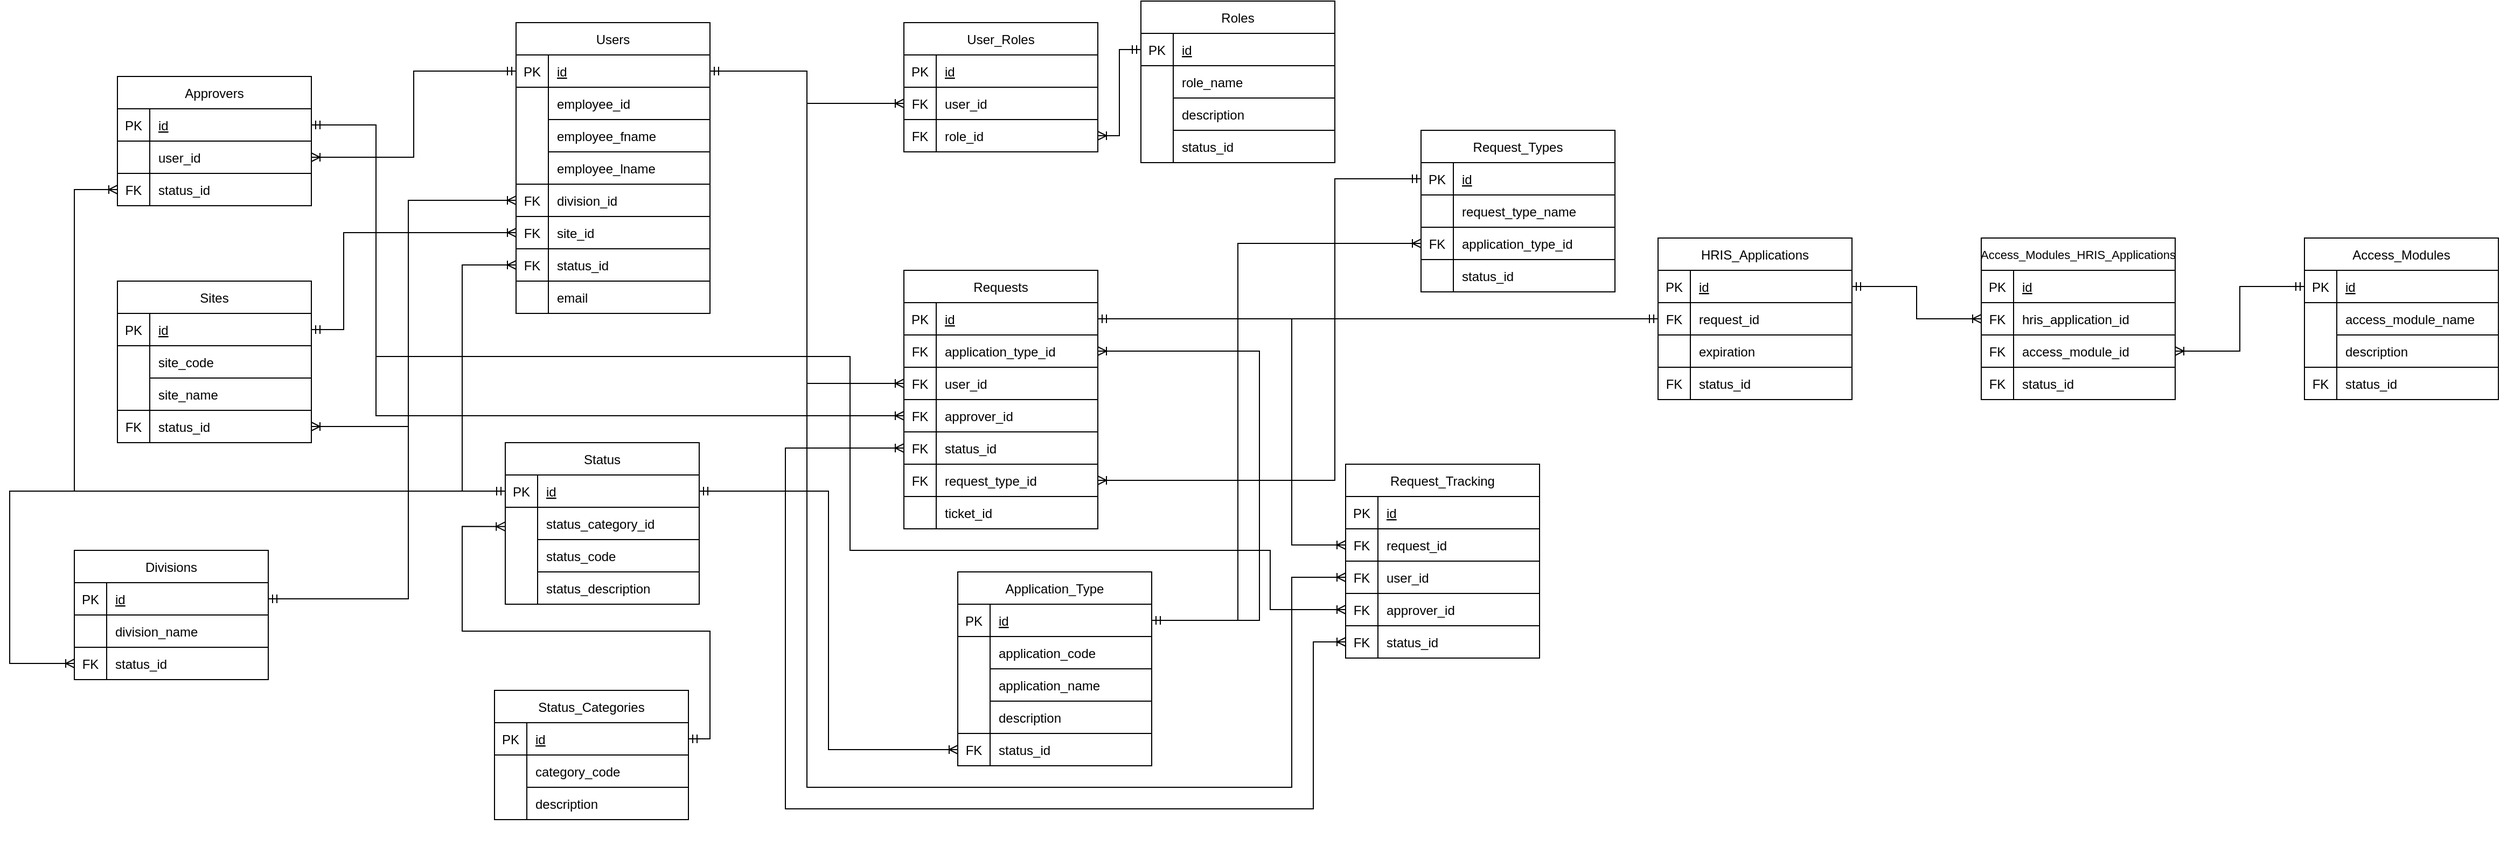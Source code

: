 <mxfile version="22.1.2" type="device">
  <diagram id="Lm9ZB_Z3m4b_wgLSVthe" name="Page-1">
    <mxGraphModel dx="1120" dy="430" grid="1" gridSize="10" guides="1" tooltips="1" connect="1" arrows="1" fold="1" page="0" pageScale="1" pageWidth="850" pageHeight="1100" math="0" shadow="0">
      <root>
        <mxCell id="0" />
        <mxCell id="1" parent="0" />
        <mxCell id="2" value="Users" style="shape=table;startSize=30;container=1;collapsible=1;childLayout=tableLayout;fixedRows=1;rowLines=0;fontStyle=0;align=center;resizeLast=1;fontFamily=Helvetica;" parent="1" vertex="1">
          <mxGeometry x="390" y="290" width="180" height="270" as="geometry" />
        </mxCell>
        <mxCell id="3" value="" style="shape=tableRow;horizontal=0;startSize=0;swimlaneHead=0;swimlaneBody=0;fillColor=none;collapsible=0;dropTarget=0;points=[[0,0.5],[1,0.5]];portConstraint=eastwest;top=0;left=0;right=0;bottom=1;fontFamily=Helvetica;fontStyle=0" parent="2" vertex="1">
          <mxGeometry y="30" width="180" height="30" as="geometry" />
        </mxCell>
        <mxCell id="4" value="PK" style="shape=partialRectangle;connectable=0;fillColor=none;top=0;left=0;bottom=0;right=0;fontStyle=0;overflow=hidden;fontFamily=Helvetica;" parent="3" vertex="1">
          <mxGeometry width="30" height="30" as="geometry">
            <mxRectangle width="30" height="30" as="alternateBounds" />
          </mxGeometry>
        </mxCell>
        <mxCell id="5" value="id" style="shape=partialRectangle;connectable=0;fillColor=none;top=0;left=0;bottom=0;right=0;align=left;spacingLeft=6;fontStyle=4;overflow=hidden;fontFamily=Helvetica;" parent="3" vertex="1">
          <mxGeometry x="30" width="150" height="30" as="geometry">
            <mxRectangle width="150" height="30" as="alternateBounds" />
          </mxGeometry>
        </mxCell>
        <mxCell id="6" value="" style="shape=tableRow;horizontal=0;startSize=0;swimlaneHead=0;swimlaneBody=0;fillColor=none;collapsible=0;dropTarget=0;points=[[0,0.5],[1,0.5]];portConstraint=eastwest;top=0;left=0;right=0;bottom=0;fontFamily=Helvetica;fontStyle=0" parent="2" vertex="1">
          <mxGeometry y="60" width="180" height="30" as="geometry" />
        </mxCell>
        <mxCell id="7" value="" style="shape=partialRectangle;connectable=0;fillColor=none;top=0;left=0;bottom=0;right=0;editable=1;overflow=hidden;fontFamily=Helvetica;fontStyle=0" parent="6" vertex="1">
          <mxGeometry width="30" height="30" as="geometry">
            <mxRectangle width="30" height="30" as="alternateBounds" />
          </mxGeometry>
        </mxCell>
        <mxCell id="8" value="employee_id" style="shape=partialRectangle;connectable=0;fillColor=none;top=1;left=0;bottom=1;right=1;align=left;spacingLeft=6;overflow=hidden;fontFamily=Helvetica;fontStyle=0" parent="6" vertex="1">
          <mxGeometry x="30" width="150" height="30" as="geometry">
            <mxRectangle width="150" height="30" as="alternateBounds" />
          </mxGeometry>
        </mxCell>
        <mxCell id="9" value="" style="shape=tableRow;horizontal=0;startSize=0;swimlaneHead=0;swimlaneBody=0;fillColor=none;collapsible=0;dropTarget=0;points=[[0,0.5],[1,0.5]];portConstraint=eastwest;top=0;left=0;right=0;bottom=0;fontFamily=Helvetica;fontStyle=0" parent="2" vertex="1">
          <mxGeometry y="90" width="180" height="30" as="geometry" />
        </mxCell>
        <mxCell id="10" value="" style="shape=partialRectangle;connectable=0;fillColor=none;top=0;left=0;bottom=0;right=0;editable=1;overflow=hidden;fontFamily=Helvetica;fontStyle=0" parent="9" vertex="1">
          <mxGeometry width="30" height="30" as="geometry">
            <mxRectangle width="30" height="30" as="alternateBounds" />
          </mxGeometry>
        </mxCell>
        <mxCell id="11" value="employee_fname" style="shape=partialRectangle;connectable=0;fillColor=none;top=1;left=0;bottom=1;right=1;align=left;spacingLeft=6;overflow=hidden;fontFamily=Helvetica;fontStyle=0" parent="9" vertex="1">
          <mxGeometry x="30" width="150" height="30" as="geometry">
            <mxRectangle width="150" height="30" as="alternateBounds" />
          </mxGeometry>
        </mxCell>
        <mxCell id="12" value="" style="shape=tableRow;horizontal=0;startSize=0;swimlaneHead=0;swimlaneBody=0;fillColor=none;collapsible=0;dropTarget=0;points=[[0,0.5],[1,0.5]];portConstraint=eastwest;top=0;left=0;right=0;bottom=0;fontFamily=Helvetica;fontStyle=0" parent="2" vertex="1">
          <mxGeometry y="120" width="180" height="30" as="geometry" />
        </mxCell>
        <mxCell id="13" value="" style="shape=partialRectangle;connectable=0;fillColor=none;top=0;left=0;bottom=0;right=0;editable=1;overflow=hidden;fontFamily=Helvetica;fontStyle=0" parent="12" vertex="1">
          <mxGeometry width="30" height="30" as="geometry">
            <mxRectangle width="30" height="30" as="alternateBounds" />
          </mxGeometry>
        </mxCell>
        <mxCell id="14" value="employee_lname" style="shape=partialRectangle;connectable=0;fillColor=none;top=1;left=0;bottom=1;right=1;align=left;spacingLeft=6;overflow=hidden;fontFamily=Helvetica;fontStyle=0" parent="12" vertex="1">
          <mxGeometry x="30" width="150" height="30" as="geometry">
            <mxRectangle width="150" height="30" as="alternateBounds" />
          </mxGeometry>
        </mxCell>
        <mxCell id="18" value="email" style="shape=partialRectangle;connectable=0;fillColor=none;top=1;left=1;bottom=1;right=1;align=left;spacingLeft=6;overflow=hidden;fontFamily=Helvetica;fontStyle=0" parent="1" vertex="1">
          <mxGeometry x="420" y="530" width="150" height="30" as="geometry">
            <mxRectangle width="150" height="30" as="alternateBounds" />
          </mxGeometry>
        </mxCell>
        <mxCell id="23" value="" style="shape=partialRectangle;connectable=0;fillColor=none;top=0;left=0;bottom=0;right=0;editable=1;overflow=hidden;fontFamily=Helvetica;fontStyle=0" parent="1" vertex="1">
          <mxGeometry x="390" y="440" width="30" height="30" as="geometry">
            <mxRectangle width="30" height="30" as="alternateBounds" />
          </mxGeometry>
        </mxCell>
        <mxCell id="24" value="" style="shape=partialRectangle;connectable=0;fillColor=none;top=0;left=0;bottom=0;right=0;editable=1;overflow=hidden;fontFamily=Helvetica;fontStyle=0" parent="1" vertex="1">
          <mxGeometry x="390" y="500" width="30" height="30" as="geometry">
            <mxRectangle width="30" height="30" as="alternateBounds" />
          </mxGeometry>
        </mxCell>
        <mxCell id="25" value="" style="shape=partialRectangle;connectable=0;fillColor=none;top=0;left=0;bottom=0;right=0;editable=1;overflow=hidden;fontFamily=Helvetica;fontStyle=0" parent="1" vertex="1">
          <mxGeometry x="390" y="530" width="30" height="30" as="geometry">
            <mxRectangle width="30" height="30" as="alternateBounds" />
          </mxGeometry>
        </mxCell>
        <mxCell id="26" value="Roles" style="shape=table;startSize=30;container=1;collapsible=1;childLayout=tableLayout;fixedRows=1;rowLines=0;fontStyle=0;align=center;resizeLast=1;fontFamily=Helvetica;" parent="1" vertex="1">
          <mxGeometry x="970" y="270" width="180" height="150" as="geometry" />
        </mxCell>
        <mxCell id="27" value="" style="shape=tableRow;horizontal=0;startSize=0;swimlaneHead=0;swimlaneBody=0;fillColor=none;collapsible=0;dropTarget=0;points=[[0,0.5],[1,0.5]];portConstraint=eastwest;top=0;left=0;right=0;bottom=1;fontFamily=Helvetica;fontStyle=0" parent="26" vertex="1">
          <mxGeometry y="30" width="180" height="30" as="geometry" />
        </mxCell>
        <mxCell id="28" value="PK" style="shape=partialRectangle;connectable=0;fillColor=none;top=0;left=0;bottom=0;right=0;fontStyle=0;overflow=hidden;fontFamily=Helvetica;" parent="27" vertex="1">
          <mxGeometry width="30" height="30" as="geometry">
            <mxRectangle width="30" height="30" as="alternateBounds" />
          </mxGeometry>
        </mxCell>
        <mxCell id="29" value="id" style="shape=partialRectangle;connectable=0;fillColor=none;top=0;left=0;bottom=0;right=0;align=left;spacingLeft=6;fontStyle=4;overflow=hidden;fontFamily=Helvetica;" parent="27" vertex="1">
          <mxGeometry x="30" width="150" height="30" as="geometry">
            <mxRectangle width="150" height="30" as="alternateBounds" />
          </mxGeometry>
        </mxCell>
        <mxCell id="30" value="" style="shape=tableRow;horizontal=0;startSize=0;swimlaneHead=0;swimlaneBody=0;fillColor=none;collapsible=0;dropTarget=0;points=[[0,0.5],[1,0.5]];portConstraint=eastwest;top=0;left=0;right=0;bottom=0;fontFamily=Helvetica;fontStyle=0" parent="26" vertex="1">
          <mxGeometry y="60" width="180" height="30" as="geometry" />
        </mxCell>
        <mxCell id="31" value="" style="shape=partialRectangle;connectable=0;fillColor=none;top=0;left=0;bottom=0;right=0;editable=1;overflow=hidden;fontFamily=Helvetica;fontStyle=0" parent="30" vertex="1">
          <mxGeometry width="30" height="30" as="geometry">
            <mxRectangle width="30" height="30" as="alternateBounds" />
          </mxGeometry>
        </mxCell>
        <mxCell id="32" value="role_name" style="shape=partialRectangle;connectable=0;fillColor=none;top=1;left=0;bottom=1;right=1;align=left;spacingLeft=6;overflow=hidden;fontFamily=Helvetica;fontStyle=0" parent="30" vertex="1">
          <mxGeometry x="30" width="150" height="30" as="geometry">
            <mxRectangle width="150" height="30" as="alternateBounds" />
          </mxGeometry>
        </mxCell>
        <mxCell id="33" value="" style="shape=tableRow;horizontal=0;startSize=0;swimlaneHead=0;swimlaneBody=0;fillColor=none;collapsible=0;dropTarget=0;points=[[0,0.5],[1,0.5]];portConstraint=eastwest;top=0;left=0;right=0;bottom=0;fontFamily=Helvetica;fontStyle=0" parent="26" vertex="1">
          <mxGeometry y="90" width="180" height="30" as="geometry" />
        </mxCell>
        <mxCell id="34" value="" style="shape=partialRectangle;connectable=0;fillColor=none;top=0;left=0;bottom=0;right=0;editable=1;overflow=hidden;fontFamily=Helvetica;fontStyle=0" parent="33" vertex="1">
          <mxGeometry width="30" height="30" as="geometry">
            <mxRectangle width="30" height="30" as="alternateBounds" />
          </mxGeometry>
        </mxCell>
        <mxCell id="35" value="description" style="shape=partialRectangle;connectable=0;fillColor=none;top=1;left=0;bottom=1;right=1;align=left;spacingLeft=6;overflow=hidden;fontFamily=Helvetica;fontStyle=0" parent="33" vertex="1">
          <mxGeometry x="30" width="150" height="30" as="geometry">
            <mxRectangle width="150" height="30" as="alternateBounds" />
          </mxGeometry>
        </mxCell>
        <mxCell id="36" value="" style="shape=tableRow;horizontal=0;startSize=0;swimlaneHead=0;swimlaneBody=0;fillColor=none;collapsible=0;dropTarget=0;points=[[0,0.5],[1,0.5]];portConstraint=eastwest;top=0;left=0;right=0;bottom=0;fontFamily=Helvetica;fontStyle=0" parent="26" vertex="1">
          <mxGeometry y="120" width="180" height="30" as="geometry" />
        </mxCell>
        <mxCell id="37" value="" style="shape=partialRectangle;connectable=0;fillColor=none;top=0;left=0;bottom=0;right=0;editable=1;overflow=hidden;fontFamily=Helvetica;fontStyle=0" parent="36" vertex="1">
          <mxGeometry width="30" height="30" as="geometry">
            <mxRectangle width="30" height="30" as="alternateBounds" />
          </mxGeometry>
        </mxCell>
        <mxCell id="38" value="status_id" style="shape=partialRectangle;connectable=0;fillColor=none;top=1;left=0;bottom=1;right=1;align=left;spacingLeft=6;overflow=hidden;fontFamily=Helvetica;fontStyle=0" parent="36" vertex="1">
          <mxGeometry x="30" width="150" height="30" as="geometry">
            <mxRectangle width="150" height="30" as="alternateBounds" />
          </mxGeometry>
        </mxCell>
        <mxCell id="46" value="User_Roles" style="shape=table;startSize=30;container=1;collapsible=1;childLayout=tableLayout;fixedRows=1;rowLines=0;fontStyle=0;align=center;resizeLast=1;fontFamily=Helvetica;" parent="1" vertex="1">
          <mxGeometry x="750" y="290" width="180" height="120" as="geometry" />
        </mxCell>
        <mxCell id="47" value="" style="shape=tableRow;horizontal=0;startSize=0;swimlaneHead=0;swimlaneBody=0;fillColor=none;collapsible=0;dropTarget=0;points=[[0,0.5],[1,0.5]];portConstraint=eastwest;top=0;left=0;right=0;bottom=1;fontFamily=Helvetica;fontStyle=0" parent="46" vertex="1">
          <mxGeometry y="30" width="180" height="30" as="geometry" />
        </mxCell>
        <mxCell id="48" value="PK" style="shape=partialRectangle;connectable=0;fillColor=none;top=0;left=0;bottom=0;right=0;fontStyle=0;overflow=hidden;fontFamily=Helvetica;" parent="47" vertex="1">
          <mxGeometry width="30" height="30" as="geometry">
            <mxRectangle width="30" height="30" as="alternateBounds" />
          </mxGeometry>
        </mxCell>
        <mxCell id="49" value="id" style="shape=partialRectangle;connectable=0;fillColor=none;top=0;left=0;bottom=0;right=0;align=left;spacingLeft=6;fontStyle=4;overflow=hidden;fontFamily=Helvetica;" parent="47" vertex="1">
          <mxGeometry x="30" width="150" height="30" as="geometry">
            <mxRectangle width="150" height="30" as="alternateBounds" />
          </mxGeometry>
        </mxCell>
        <mxCell id="50" value="" style="shape=tableRow;horizontal=0;startSize=0;swimlaneHead=0;swimlaneBody=0;fillColor=none;collapsible=0;dropTarget=0;points=[[0,0.5],[1,0.5]];portConstraint=eastwest;top=0;left=0;right=0;bottom=0;fontFamily=Helvetica;fontStyle=0" parent="46" vertex="1">
          <mxGeometry y="60" width="180" height="30" as="geometry" />
        </mxCell>
        <mxCell id="51" value="" style="shape=partialRectangle;connectable=0;fillColor=none;top=0;left=0;bottom=0;right=0;editable=1;overflow=hidden;fontFamily=Helvetica;fontStyle=0" parent="50" vertex="1">
          <mxGeometry width="30" height="30" as="geometry">
            <mxRectangle width="30" height="30" as="alternateBounds" />
          </mxGeometry>
        </mxCell>
        <mxCell id="52" value="user_id" style="shape=partialRectangle;connectable=0;fillColor=none;top=1;left=0;bottom=1;right=1;align=left;spacingLeft=6;overflow=hidden;fontFamily=Helvetica;fontStyle=0" parent="50" vertex="1">
          <mxGeometry x="30" width="150" height="30" as="geometry">
            <mxRectangle width="150" height="30" as="alternateBounds" />
          </mxGeometry>
        </mxCell>
        <mxCell id="53" value="" style="shape=tableRow;horizontal=0;startSize=0;swimlaneHead=0;swimlaneBody=0;fillColor=none;collapsible=0;dropTarget=0;points=[[0,0.5],[1,0.5]];portConstraint=eastwest;top=0;left=0;right=0;bottom=0;fontFamily=Helvetica;fontStyle=0" parent="46" vertex="1">
          <mxGeometry y="90" width="180" height="30" as="geometry" />
        </mxCell>
        <mxCell id="54" value="" style="shape=partialRectangle;connectable=0;fillColor=none;top=0;left=0;bottom=0;right=0;editable=1;overflow=hidden;fontFamily=Helvetica;fontStyle=0" parent="53" vertex="1">
          <mxGeometry width="30" height="30" as="geometry">
            <mxRectangle width="30" height="30" as="alternateBounds" />
          </mxGeometry>
        </mxCell>
        <mxCell id="55" value="role_id" style="shape=partialRectangle;connectable=0;fillColor=none;top=1;left=0;bottom=1;right=1;align=left;spacingLeft=6;overflow=hidden;fontFamily=Helvetica;fontStyle=0" parent="53" vertex="1">
          <mxGeometry x="30" width="150" height="30" as="geometry">
            <mxRectangle width="150" height="30" as="alternateBounds" />
          </mxGeometry>
        </mxCell>
        <mxCell id="59" style="edgeStyle=orthogonalEdgeStyle;html=1;fontFamily=Helvetica;rounded=0;entryX=0;entryY=0.5;entryDx=0;entryDy=0;startArrow=ERmandOne;startFill=0;endArrow=ERoneToMany;endFill=0;" parent="1" source="3" target="50" edge="1">
          <mxGeometry relative="1" as="geometry" />
        </mxCell>
        <mxCell id="60" value="FK" style="shape=partialRectangle;connectable=0;fillColor=none;top=1;left=1;bottom=1;right=1;fontStyle=0;overflow=hidden;fontFamily=Helvetica;" parent="1" vertex="1">
          <mxGeometry x="750" y="350" width="30" height="30" as="geometry">
            <mxRectangle width="30" height="30" as="alternateBounds" />
          </mxGeometry>
        </mxCell>
        <mxCell id="61" style="edgeStyle=orthogonalEdgeStyle;rounded=0;html=1;entryX=1;entryY=0.5;entryDx=0;entryDy=0;fontFamily=Helvetica;startArrow=ERmandOne;startFill=0;endArrow=ERoneToMany;endFill=0;" parent="1" source="27" target="53" edge="1">
          <mxGeometry relative="1" as="geometry" />
        </mxCell>
        <mxCell id="62" value="FK" style="shape=partialRectangle;connectable=0;fillColor=none;top=1;left=1;bottom=1;right=1;fontStyle=0;overflow=hidden;fontFamily=Helvetica;" parent="1" vertex="1">
          <mxGeometry x="750" y="380" width="30" height="30" as="geometry">
            <mxRectangle width="30" height="30" as="alternateBounds" />
          </mxGeometry>
        </mxCell>
        <mxCell id="96" value="" style="group;fontFamily=Helvetica;" parent="1" vertex="1" connectable="0">
          <mxGeometry x="750" y="520" width="180" height="180" as="geometry" />
        </mxCell>
        <mxCell id="76" value="Requests" style="shape=table;startSize=30;container=1;collapsible=1;childLayout=tableLayout;fixedRows=1;rowLines=0;fontStyle=0;align=center;resizeLast=1;fontFamily=Helvetica;" parent="96" vertex="1">
          <mxGeometry width="180" height="180" as="geometry" />
        </mxCell>
        <mxCell id="77" value="" style="shape=tableRow;horizontal=0;startSize=0;swimlaneHead=0;swimlaneBody=0;fillColor=none;collapsible=0;dropTarget=0;points=[[0,0.5],[1,0.5]];portConstraint=eastwest;top=0;left=0;right=0;bottom=1;fontFamily=Helvetica;fontStyle=0" parent="76" vertex="1">
          <mxGeometry y="30" width="180" height="30" as="geometry" />
        </mxCell>
        <mxCell id="78" value="PK" style="shape=partialRectangle;connectable=0;fillColor=none;top=0;left=0;bottom=0;right=0;fontStyle=0;overflow=hidden;fontFamily=Helvetica;" parent="77" vertex="1">
          <mxGeometry width="30" height="30" as="geometry">
            <mxRectangle width="30" height="30" as="alternateBounds" />
          </mxGeometry>
        </mxCell>
        <mxCell id="79" value="id" style="shape=partialRectangle;connectable=0;fillColor=none;top=0;left=0;bottom=0;right=0;align=left;spacingLeft=6;fontStyle=4;overflow=hidden;fontFamily=Helvetica;" parent="77" vertex="1">
          <mxGeometry x="30" width="150" height="30" as="geometry">
            <mxRectangle width="150" height="30" as="alternateBounds" />
          </mxGeometry>
        </mxCell>
        <mxCell id="80" value="" style="shape=tableRow;horizontal=0;startSize=0;swimlaneHead=0;swimlaneBody=0;fillColor=none;collapsible=0;dropTarget=0;points=[[0,0.5],[1,0.5]];portConstraint=eastwest;top=0;left=0;right=0;bottom=0;fontFamily=Helvetica;fontStyle=0" parent="76" vertex="1">
          <mxGeometry y="60" width="180" height="30" as="geometry" />
        </mxCell>
        <mxCell id="81" value="" style="shape=partialRectangle;connectable=0;fillColor=none;top=0;left=0;bottom=0;right=0;editable=1;overflow=hidden;fontFamily=Helvetica;fontStyle=0" parent="80" vertex="1">
          <mxGeometry width="30" height="30" as="geometry">
            <mxRectangle width="30" height="30" as="alternateBounds" />
          </mxGeometry>
        </mxCell>
        <mxCell id="82" value="application_type_id" style="shape=partialRectangle;connectable=0;fillColor=none;top=1;left=0;bottom=1;right=1;align=left;spacingLeft=6;overflow=hidden;fontFamily=Helvetica;fontStyle=0" parent="80" vertex="1">
          <mxGeometry x="30" width="150" height="30" as="geometry">
            <mxRectangle width="150" height="30" as="alternateBounds" />
          </mxGeometry>
        </mxCell>
        <mxCell id="83" value="" style="shape=tableRow;horizontal=0;startSize=0;swimlaneHead=0;swimlaneBody=0;fillColor=none;collapsible=0;dropTarget=0;points=[[0,0.5],[1,0.5]];portConstraint=eastwest;top=0;left=0;right=0;bottom=0;fontFamily=Helvetica;fontStyle=0" parent="76" vertex="1">
          <mxGeometry y="90" width="180" height="30" as="geometry" />
        </mxCell>
        <mxCell id="84" value="" style="shape=partialRectangle;connectable=0;fillColor=none;top=0;left=0;bottom=0;right=0;editable=1;overflow=hidden;fontFamily=Helvetica;fontStyle=0" parent="83" vertex="1">
          <mxGeometry width="30" height="30" as="geometry">
            <mxRectangle width="30" height="30" as="alternateBounds" />
          </mxGeometry>
        </mxCell>
        <mxCell id="85" value="user_id" style="shape=partialRectangle;connectable=0;fillColor=none;top=1;left=0;bottom=1;right=1;align=left;spacingLeft=6;overflow=hidden;fontFamily=Helvetica;fontStyle=0" parent="83" vertex="1">
          <mxGeometry x="30" width="150" height="30" as="geometry">
            <mxRectangle width="150" height="30" as="alternateBounds" />
          </mxGeometry>
        </mxCell>
        <mxCell id="86" value="" style="shape=tableRow;horizontal=0;startSize=0;swimlaneHead=0;swimlaneBody=0;fillColor=none;collapsible=0;dropTarget=0;points=[[0,0.5],[1,0.5]];portConstraint=eastwest;top=0;left=0;right=0;bottom=0;fontFamily=Helvetica;fontStyle=0" parent="76" vertex="1">
          <mxGeometry y="120" width="180" height="30" as="geometry" />
        </mxCell>
        <mxCell id="87" value="" style="shape=partialRectangle;connectable=0;fillColor=none;top=0;left=0;bottom=0;right=0;editable=1;overflow=hidden;fontFamily=Helvetica;fontStyle=0" parent="86" vertex="1">
          <mxGeometry width="30" height="30" as="geometry">
            <mxRectangle width="30" height="30" as="alternateBounds" />
          </mxGeometry>
        </mxCell>
        <mxCell id="88" value="approver_id" style="shape=partialRectangle;connectable=0;fillColor=none;top=1;left=0;bottom=1;right=1;align=left;spacingLeft=6;overflow=hidden;fontFamily=Helvetica;fontStyle=0" parent="86" vertex="1">
          <mxGeometry x="30" width="150" height="30" as="geometry">
            <mxRectangle width="150" height="30" as="alternateBounds" />
          </mxGeometry>
        </mxCell>
        <mxCell id="95" value="" style="shape=partialRectangle;connectable=0;fillColor=none;top=0;left=0;bottom=0;right=0;editable=1;overflow=hidden;fontFamily=Helvetica;fontStyle=0" parent="96" vertex="1">
          <mxGeometry y="160" width="30" height="20" as="geometry">
            <mxRectangle width="30" height="30" as="alternateBounds" />
          </mxGeometry>
        </mxCell>
        <mxCell id="98" value="FK" style="shape=partialRectangle;connectable=0;fillColor=none;top=1;left=1;bottom=1;right=1;fontStyle=0;overflow=hidden;fontFamily=Helvetica;" parent="96" vertex="1">
          <mxGeometry y="90" width="30" height="30" as="geometry">
            <mxRectangle width="30" height="30" as="alternateBounds" />
          </mxGeometry>
        </mxCell>
        <mxCell id="221" value="FK" style="shape=partialRectangle;connectable=0;fillColor=none;top=1;left=1;bottom=1;right=1;fontStyle=0;overflow=hidden;fontFamily=Helvetica;" parent="96" vertex="1">
          <mxGeometry y="120" width="30" height="30" as="geometry">
            <mxRectangle width="30" height="30" as="alternateBounds" />
          </mxGeometry>
        </mxCell>
        <mxCell id="283" value="FK" style="shape=partialRectangle;connectable=0;fillColor=none;top=1;left=1;bottom=1;right=1;fontStyle=0;overflow=hidden;fontFamily=Helvetica;" parent="96" vertex="1">
          <mxGeometry y="60" width="30" height="30" as="geometry">
            <mxRectangle width="30" height="30" as="alternateBounds" />
          </mxGeometry>
        </mxCell>
        <mxCell id="285" value="" style="shape=tableRow;horizontal=0;startSize=0;swimlaneHead=0;swimlaneBody=0;fillColor=none;collapsible=0;dropTarget=0;points=[[0,0.5],[1,0.5]];portConstraint=eastwest;top=0;left=0;right=0;bottom=0;fontFamily=Helvetica;fontStyle=0" parent="96" vertex="1">
          <mxGeometry y="150" width="180" height="30" as="geometry" />
        </mxCell>
        <mxCell id="286" value="" style="shape=partialRectangle;connectable=0;fillColor=none;top=0;left=0;bottom=0;right=0;editable=1;overflow=hidden;fontFamily=Helvetica;fontStyle=0" parent="285" vertex="1">
          <mxGeometry width="30" height="30" as="geometry">
            <mxRectangle width="30" height="30" as="alternateBounds" />
          </mxGeometry>
        </mxCell>
        <mxCell id="287" value="status_id" style="shape=partialRectangle;connectable=0;fillColor=none;top=1;left=0;bottom=1;right=1;align=left;spacingLeft=6;overflow=hidden;fontFamily=Helvetica;fontStyle=0" parent="285" vertex="1">
          <mxGeometry x="30" width="150" height="30" as="geometry">
            <mxRectangle width="150" height="30" as="alternateBounds" />
          </mxGeometry>
        </mxCell>
        <mxCell id="288" value="FK" style="shape=partialRectangle;connectable=0;fillColor=none;top=1;left=1;bottom=1;right=1;fontStyle=0;overflow=hidden;fontFamily=Helvetica;" parent="96" vertex="1">
          <mxGeometry y="150" width="30" height="30" as="geometry">
            <mxRectangle width="30" height="30" as="alternateBounds" />
          </mxGeometry>
        </mxCell>
        <mxCell id="97" style="edgeStyle=orthogonalEdgeStyle;rounded=0;html=1;entryX=0;entryY=0.5;entryDx=0;entryDy=0;fontFamily=Helvetica;startArrow=ERmandOne;startFill=0;endArrow=ERoneToMany;endFill=0;" parent="1" source="3" target="83" edge="1">
          <mxGeometry relative="1" as="geometry">
            <Array as="points">
              <mxPoint x="660" y="335" />
              <mxPoint x="660" y="625" />
            </Array>
          </mxGeometry>
        </mxCell>
        <mxCell id="99" value="" style="group;fontFamily=Helvetica;" parent="1" vertex="1" connectable="0">
          <mxGeometry x="800" y="800" width="180" height="180" as="geometry" />
        </mxCell>
        <mxCell id="100" value="Application_Type" style="shape=table;startSize=30;container=1;collapsible=1;childLayout=tableLayout;fixedRows=1;rowLines=0;fontStyle=0;align=center;resizeLast=1;fontFamily=Helvetica;" parent="99" vertex="1">
          <mxGeometry width="180" height="180" as="geometry" />
        </mxCell>
        <mxCell id="101" value="" style="shape=tableRow;horizontal=0;startSize=0;swimlaneHead=0;swimlaneBody=0;fillColor=none;collapsible=0;dropTarget=0;points=[[0,0.5],[1,0.5]];portConstraint=eastwest;top=0;left=0;right=0;bottom=1;fontFamily=Helvetica;fontStyle=0" parent="100" vertex="1">
          <mxGeometry y="30" width="180" height="30" as="geometry" />
        </mxCell>
        <mxCell id="102" value="PK" style="shape=partialRectangle;connectable=0;fillColor=none;top=0;left=0;bottom=0;right=0;fontStyle=0;overflow=hidden;fontFamily=Helvetica;" parent="101" vertex="1">
          <mxGeometry width="30" height="30" as="geometry">
            <mxRectangle width="30" height="30" as="alternateBounds" />
          </mxGeometry>
        </mxCell>
        <mxCell id="103" value="id" style="shape=partialRectangle;connectable=0;fillColor=none;top=0;left=0;bottom=0;right=0;align=left;spacingLeft=6;fontStyle=4;overflow=hidden;fontFamily=Helvetica;" parent="101" vertex="1">
          <mxGeometry x="30" width="150" height="30" as="geometry">
            <mxRectangle width="150" height="30" as="alternateBounds" />
          </mxGeometry>
        </mxCell>
        <mxCell id="104" value="" style="shape=tableRow;horizontal=0;startSize=0;swimlaneHead=0;swimlaneBody=0;fillColor=none;collapsible=0;dropTarget=0;points=[[0,0.5],[1,0.5]];portConstraint=eastwest;top=0;left=0;right=0;bottom=0;fontFamily=Helvetica;fontStyle=0" parent="100" vertex="1">
          <mxGeometry y="60" width="180" height="30" as="geometry" />
        </mxCell>
        <mxCell id="105" value="" style="shape=partialRectangle;connectable=0;fillColor=none;top=0;left=0;bottom=0;right=0;editable=1;overflow=hidden;fontFamily=Helvetica;fontStyle=0" parent="104" vertex="1">
          <mxGeometry width="30" height="30" as="geometry">
            <mxRectangle width="30" height="30" as="alternateBounds" />
          </mxGeometry>
        </mxCell>
        <mxCell id="106" value="application_code" style="shape=partialRectangle;connectable=0;fillColor=none;top=1;left=0;bottom=1;right=1;align=left;spacingLeft=6;overflow=hidden;fontFamily=Helvetica;fontStyle=0" parent="104" vertex="1">
          <mxGeometry x="30" width="150" height="30" as="geometry">
            <mxRectangle width="150" height="30" as="alternateBounds" />
          </mxGeometry>
        </mxCell>
        <mxCell id="107" value="" style="shape=tableRow;horizontal=0;startSize=0;swimlaneHead=0;swimlaneBody=0;fillColor=none;collapsible=0;dropTarget=0;points=[[0,0.5],[1,0.5]];portConstraint=eastwest;top=0;left=0;right=0;bottom=0;fontFamily=Helvetica;fontStyle=0" parent="100" vertex="1">
          <mxGeometry y="90" width="180" height="30" as="geometry" />
        </mxCell>
        <mxCell id="108" value="" style="shape=partialRectangle;connectable=0;fillColor=none;top=0;left=0;bottom=0;right=0;editable=1;overflow=hidden;fontFamily=Helvetica;fontStyle=0" parent="107" vertex="1">
          <mxGeometry width="30" height="30" as="geometry">
            <mxRectangle width="30" height="30" as="alternateBounds" />
          </mxGeometry>
        </mxCell>
        <mxCell id="109" value="application_name" style="shape=partialRectangle;connectable=0;fillColor=none;top=1;left=0;bottom=1;right=1;align=left;spacingLeft=6;overflow=hidden;fontFamily=Helvetica;fontStyle=0" parent="107" vertex="1">
          <mxGeometry x="30" width="150" height="30" as="geometry">
            <mxRectangle width="150" height="30" as="alternateBounds" />
          </mxGeometry>
        </mxCell>
        <mxCell id="110" value="" style="shape=tableRow;horizontal=0;startSize=0;swimlaneHead=0;swimlaneBody=0;fillColor=none;collapsible=0;dropTarget=0;points=[[0,0.5],[1,0.5]];portConstraint=eastwest;top=0;left=0;right=0;bottom=0;fontFamily=Helvetica;fontStyle=0" parent="100" vertex="1">
          <mxGeometry y="120" width="180" height="30" as="geometry" />
        </mxCell>
        <mxCell id="111" value="" style="shape=partialRectangle;connectable=0;fillColor=none;top=0;left=0;bottom=0;right=0;editable=1;overflow=hidden;fontFamily=Helvetica;fontStyle=0" parent="110" vertex="1">
          <mxGeometry width="30" height="30" as="geometry">
            <mxRectangle width="30" height="30" as="alternateBounds" />
          </mxGeometry>
        </mxCell>
        <mxCell id="112" value="description" style="shape=partialRectangle;connectable=0;fillColor=none;top=1;left=0;bottom=1;right=1;align=left;spacingLeft=6;overflow=hidden;fontFamily=Helvetica;fontStyle=0" parent="110" vertex="1">
          <mxGeometry x="30" width="150" height="30" as="geometry">
            <mxRectangle width="150" height="30" as="alternateBounds" />
          </mxGeometry>
        </mxCell>
        <mxCell id="113" value="" style="shape=partialRectangle;connectable=0;fillColor=none;top=0;left=0;bottom=0;right=0;editable=1;overflow=hidden;fontFamily=Helvetica;fontStyle=0" parent="99" vertex="1">
          <mxGeometry y="133.333" width="30" height="16.667" as="geometry">
            <mxRectangle width="30" height="30" as="alternateBounds" />
          </mxGeometry>
        </mxCell>
        <mxCell id="oY30nqQcH-3Pi4FLOsEX-441" value="" style="shape=tableRow;horizontal=0;startSize=0;swimlaneHead=0;swimlaneBody=0;fillColor=none;collapsible=0;dropTarget=0;points=[[0,0.5],[1,0.5]];portConstraint=eastwest;top=0;left=0;right=0;bottom=1;fontFamily=Helvetica;fontStyle=0" vertex="1" parent="99">
          <mxGeometry y="150" width="180" height="30" as="geometry" />
        </mxCell>
        <mxCell id="oY30nqQcH-3Pi4FLOsEX-442" value="FK" style="shape=partialRectangle;connectable=0;fillColor=none;top=1;left=1;bottom=1;right=1;fontStyle=0;overflow=hidden;fontFamily=Helvetica;" vertex="1" parent="oY30nqQcH-3Pi4FLOsEX-441">
          <mxGeometry width="30" height="30" as="geometry">
            <mxRectangle width="30" height="30" as="alternateBounds" />
          </mxGeometry>
        </mxCell>
        <mxCell id="oY30nqQcH-3Pi4FLOsEX-443" value="status_id" style="shape=partialRectangle;connectable=0;fillColor=none;top=0;left=0;bottom=0;right=0;align=left;spacingLeft=6;fontStyle=0;overflow=hidden;fontFamily=Helvetica;" vertex="1" parent="oY30nqQcH-3Pi4FLOsEX-441">
          <mxGeometry x="30" width="150" height="30" as="geometry">
            <mxRectangle width="150" height="30" as="alternateBounds" />
          </mxGeometry>
        </mxCell>
        <mxCell id="116" style="edgeStyle=orthogonalEdgeStyle;rounded=0;html=1;entryX=1;entryY=0.5;entryDx=0;entryDy=0;fontFamily=Helvetica;startArrow=ERmandOne;startFill=0;endArrow=ERoneToMany;endFill=0;exitX=1;exitY=0.5;exitDx=0;exitDy=0;" parent="1" source="101" target="80" edge="1">
          <mxGeometry relative="1" as="geometry">
            <Array as="points">
              <mxPoint x="1080" y="845" />
              <mxPoint x="1080" y="595" />
            </Array>
          </mxGeometry>
        </mxCell>
        <mxCell id="117" value="" style="group;fontFamily=Helvetica;" parent="1" vertex="1" connectable="0">
          <mxGeometry x="380" y="680" width="180" height="180" as="geometry" />
        </mxCell>
        <mxCell id="118" value="Status" style="shape=table;startSize=30;container=1;collapsible=1;childLayout=tableLayout;fixedRows=1;rowLines=0;fontStyle=0;align=center;resizeLast=1;fontFamily=Helvetica;" parent="117" vertex="1">
          <mxGeometry width="180" height="150" as="geometry" />
        </mxCell>
        <mxCell id="119" value="" style="shape=tableRow;horizontal=0;startSize=0;swimlaneHead=0;swimlaneBody=0;fillColor=none;collapsible=0;dropTarget=0;points=[[0,0.5],[1,0.5]];portConstraint=eastwest;top=0;left=0;right=0;bottom=1;fontFamily=Helvetica;fontStyle=0" parent="118" vertex="1">
          <mxGeometry y="30" width="180" height="30" as="geometry" />
        </mxCell>
        <mxCell id="120" value="PK" style="shape=partialRectangle;connectable=0;fillColor=none;top=0;left=0;bottom=0;right=0;fontStyle=0;overflow=hidden;fontFamily=Helvetica;" parent="119" vertex="1">
          <mxGeometry width="30" height="30" as="geometry">
            <mxRectangle width="30" height="30" as="alternateBounds" />
          </mxGeometry>
        </mxCell>
        <mxCell id="121" value="id" style="shape=partialRectangle;connectable=0;fillColor=none;top=0;left=0;bottom=0;right=0;align=left;spacingLeft=6;fontStyle=4;overflow=hidden;fontFamily=Helvetica;" parent="119" vertex="1">
          <mxGeometry x="30" width="150" height="30" as="geometry">
            <mxRectangle width="150" height="30" as="alternateBounds" />
          </mxGeometry>
        </mxCell>
        <mxCell id="122" value="" style="shape=tableRow;horizontal=0;startSize=0;swimlaneHead=0;swimlaneBody=0;fillColor=none;collapsible=0;dropTarget=0;points=[[0,0.5],[1,0.5]];portConstraint=eastwest;top=0;left=0;right=0;bottom=0;fontFamily=Helvetica;fontStyle=0" parent="118" vertex="1">
          <mxGeometry y="60" width="180" height="30" as="geometry" />
        </mxCell>
        <mxCell id="123" value="" style="shape=partialRectangle;connectable=0;fillColor=none;top=0;left=0;bottom=0;right=0;editable=1;overflow=hidden;fontFamily=Helvetica;fontStyle=0" parent="122" vertex="1">
          <mxGeometry width="30" height="30" as="geometry">
            <mxRectangle width="30" height="30" as="alternateBounds" />
          </mxGeometry>
        </mxCell>
        <mxCell id="124" value="status_category_id" style="shape=partialRectangle;connectable=0;fillColor=none;top=1;left=0;bottom=1;right=1;align=left;spacingLeft=6;overflow=hidden;fontFamily=Helvetica;fontStyle=0" parent="122" vertex="1">
          <mxGeometry x="30" width="150" height="30" as="geometry">
            <mxRectangle width="150" height="30" as="alternateBounds" />
          </mxGeometry>
        </mxCell>
        <mxCell id="125" value="" style="shape=tableRow;horizontal=0;startSize=0;swimlaneHead=0;swimlaneBody=0;fillColor=none;collapsible=0;dropTarget=0;points=[[0,0.5],[1,0.5]];portConstraint=eastwest;top=0;left=0;right=0;bottom=0;fontFamily=Helvetica;fontStyle=0" parent="118" vertex="1">
          <mxGeometry y="90" width="180" height="30" as="geometry" />
        </mxCell>
        <mxCell id="126" value="" style="shape=partialRectangle;connectable=0;fillColor=none;top=0;left=0;bottom=0;right=0;editable=1;overflow=hidden;fontFamily=Helvetica;fontStyle=0" parent="125" vertex="1">
          <mxGeometry width="30" height="30" as="geometry">
            <mxRectangle width="30" height="30" as="alternateBounds" />
          </mxGeometry>
        </mxCell>
        <mxCell id="127" value="" style="shape=partialRectangle;connectable=0;fillColor=none;top=1;left=0;bottom=1;right=1;align=left;spacingLeft=6;overflow=hidden;fontFamily=Helvetica;fontStyle=0" parent="125" vertex="1">
          <mxGeometry x="30" width="150" height="30" as="geometry">
            <mxRectangle width="150" height="30" as="alternateBounds" />
          </mxGeometry>
        </mxCell>
        <mxCell id="128" value="" style="shape=tableRow;horizontal=0;startSize=0;swimlaneHead=0;swimlaneBody=0;fillColor=none;collapsible=0;dropTarget=0;points=[[0,0.5],[1,0.5]];portConstraint=eastwest;top=0;left=0;right=0;bottom=0;fontFamily=Helvetica;fontStyle=0" parent="118" vertex="1">
          <mxGeometry y="120" width="180" height="30" as="geometry" />
        </mxCell>
        <mxCell id="129" value="" style="shape=partialRectangle;connectable=0;fillColor=none;top=0;left=0;bottom=0;right=0;editable=1;overflow=hidden;fontFamily=Helvetica;fontStyle=0" parent="128" vertex="1">
          <mxGeometry width="30" height="30" as="geometry">
            <mxRectangle width="30" height="30" as="alternateBounds" />
          </mxGeometry>
        </mxCell>
        <mxCell id="130" value="status_description" style="shape=partialRectangle;connectable=0;fillColor=none;top=1;left=0;bottom=1;right=1;align=left;spacingLeft=6;overflow=hidden;fontFamily=Helvetica;fontStyle=0" parent="128" vertex="1">
          <mxGeometry x="30" width="150" height="30" as="geometry">
            <mxRectangle width="150" height="30" as="alternateBounds" />
          </mxGeometry>
        </mxCell>
        <mxCell id="131" value="" style="shape=partialRectangle;connectable=0;fillColor=none;top=0;left=0;bottom=0;right=0;editable=1;overflow=hidden;fontFamily=Helvetica;fontStyle=0" parent="117" vertex="1">
          <mxGeometry y="133.333" width="30" height="16.667" as="geometry">
            <mxRectangle width="30" height="30" as="alternateBounds" />
          </mxGeometry>
        </mxCell>
        <mxCell id="163" value="" style="shape=partialRectangle;connectable=0;fillColor=none;top=0;left=0;bottom=0;right=0;editable=1;overflow=hidden;fontFamily=Helvetica;fontStyle=0" parent="117" vertex="1">
          <mxGeometry y="90" width="30" height="30" as="geometry">
            <mxRectangle width="30" height="30" as="alternateBounds" />
          </mxGeometry>
        </mxCell>
        <mxCell id="164" value="status_code" style="shape=partialRectangle;connectable=0;fillColor=none;top=1;left=0;bottom=1;right=1;align=left;spacingLeft=6;overflow=hidden;fontFamily=Helvetica;fontStyle=0" parent="117" vertex="1">
          <mxGeometry x="30" y="90" width="150" height="30" as="geometry">
            <mxRectangle width="150" height="30" as="alternateBounds" />
          </mxGeometry>
        </mxCell>
        <mxCell id="140" value="" style="shape=tableRow;horizontal=0;startSize=0;swimlaneHead=0;swimlaneBody=0;fillColor=none;collapsible=0;dropTarget=0;points=[[0,0.5],[1,0.5]];portConstraint=eastwest;top=0;left=0;right=0;bottom=0;fontFamily=Helvetica;fontStyle=0" parent="1" vertex="1">
          <mxGeometry x="390" y="500" width="180" height="30" as="geometry" />
        </mxCell>
        <mxCell id="141" value="FK" style="shape=partialRectangle;connectable=0;fillColor=none;top=1;left=1;bottom=1;right=1;editable=1;overflow=hidden;fontFamily=Helvetica;fontStyle=0" parent="140" vertex="1">
          <mxGeometry width="30" height="30" as="geometry">
            <mxRectangle width="30" height="30" as="alternateBounds" />
          </mxGeometry>
        </mxCell>
        <mxCell id="142" value="status_id" style="shape=partialRectangle;connectable=0;fillColor=none;top=1;left=1;bottom=1;right=1;align=left;spacingLeft=6;overflow=hidden;fontFamily=Helvetica;fontStyle=0" parent="140" vertex="1">
          <mxGeometry x="30" width="150" height="30" as="geometry">
            <mxRectangle width="150" height="30" as="alternateBounds" />
          </mxGeometry>
        </mxCell>
        <mxCell id="143" style="edgeStyle=orthogonalEdgeStyle;rounded=0;html=1;entryX=0;entryY=0.5;entryDx=0;entryDy=0;fontFamily=Helvetica;startArrow=ERmandOne;startFill=0;endArrow=ERoneToMany;endFill=0;exitX=0;exitY=0.5;exitDx=0;exitDy=0;" parent="1" source="119" target="140" edge="1">
          <mxGeometry relative="1" as="geometry">
            <Array as="points">
              <mxPoint x="340" y="725" />
              <mxPoint x="340" y="515" />
            </Array>
          </mxGeometry>
        </mxCell>
        <mxCell id="144" value="" style="group;fontFamily=Helvetica;" parent="1" vertex="1" connectable="0">
          <mxGeometry x="370" y="910" width="180" height="150" as="geometry" />
        </mxCell>
        <mxCell id="145" value="Status_Categories" style="shape=table;startSize=30;container=1;collapsible=1;childLayout=tableLayout;fixedRows=1;rowLines=0;fontStyle=0;align=center;resizeLast=1;fontFamily=Helvetica;" parent="144" vertex="1">
          <mxGeometry width="180" height="120" as="geometry" />
        </mxCell>
        <mxCell id="146" value="" style="shape=tableRow;horizontal=0;startSize=0;swimlaneHead=0;swimlaneBody=0;fillColor=none;collapsible=0;dropTarget=0;points=[[0,0.5],[1,0.5]];portConstraint=eastwest;top=0;left=0;right=0;bottom=1;fontFamily=Helvetica;fontStyle=0" parent="145" vertex="1">
          <mxGeometry y="30" width="180" height="30" as="geometry" />
        </mxCell>
        <mxCell id="147" value="PK" style="shape=partialRectangle;connectable=0;fillColor=none;top=0;left=0;bottom=0;right=0;fontStyle=0;overflow=hidden;fontFamily=Helvetica;" parent="146" vertex="1">
          <mxGeometry width="30" height="30" as="geometry">
            <mxRectangle width="30" height="30" as="alternateBounds" />
          </mxGeometry>
        </mxCell>
        <mxCell id="148" value="id" style="shape=partialRectangle;connectable=0;fillColor=none;top=0;left=0;bottom=0;right=0;align=left;spacingLeft=6;fontStyle=4;overflow=hidden;fontFamily=Helvetica;" parent="146" vertex="1">
          <mxGeometry x="30" width="150" height="30" as="geometry">
            <mxRectangle width="150" height="30" as="alternateBounds" />
          </mxGeometry>
        </mxCell>
        <mxCell id="149" value="" style="shape=tableRow;horizontal=0;startSize=0;swimlaneHead=0;swimlaneBody=0;fillColor=none;collapsible=0;dropTarget=0;points=[[0,0.5],[1,0.5]];portConstraint=eastwest;top=0;left=0;right=0;bottom=0;fontFamily=Helvetica;fontStyle=0" parent="145" vertex="1">
          <mxGeometry y="60" width="180" height="30" as="geometry" />
        </mxCell>
        <mxCell id="150" value="" style="shape=partialRectangle;connectable=0;fillColor=none;top=0;left=0;bottom=0;right=0;editable=1;overflow=hidden;fontFamily=Helvetica;fontStyle=0" parent="149" vertex="1">
          <mxGeometry width="30" height="30" as="geometry">
            <mxRectangle width="30" height="30" as="alternateBounds" />
          </mxGeometry>
        </mxCell>
        <mxCell id="151" value="category_code" style="shape=partialRectangle;connectable=0;fillColor=none;top=1;left=0;bottom=1;right=1;align=left;spacingLeft=6;overflow=hidden;fontFamily=Helvetica;fontStyle=0" parent="149" vertex="1">
          <mxGeometry x="30" width="150" height="30" as="geometry">
            <mxRectangle width="150" height="30" as="alternateBounds" />
          </mxGeometry>
        </mxCell>
        <mxCell id="152" value="" style="shape=tableRow;horizontal=0;startSize=0;swimlaneHead=0;swimlaneBody=0;fillColor=none;collapsible=0;dropTarget=0;points=[[0,0.5],[1,0.5]];portConstraint=eastwest;top=0;left=0;right=0;bottom=0;fontFamily=Helvetica;fontStyle=0" parent="145" vertex="1">
          <mxGeometry y="90" width="180" height="30" as="geometry" />
        </mxCell>
        <mxCell id="153" value="" style="shape=partialRectangle;connectable=0;fillColor=none;top=0;left=0;bottom=0;right=0;editable=1;overflow=hidden;fontFamily=Helvetica;fontStyle=0" parent="152" vertex="1">
          <mxGeometry width="30" height="30" as="geometry">
            <mxRectangle width="30" height="30" as="alternateBounds" />
          </mxGeometry>
        </mxCell>
        <mxCell id="154" value="description" style="shape=partialRectangle;connectable=0;fillColor=none;top=1;left=0;bottom=1;right=1;align=left;spacingLeft=6;overflow=hidden;fontFamily=Helvetica;fontStyle=0" parent="152" vertex="1">
          <mxGeometry x="30" width="150" height="30" as="geometry">
            <mxRectangle width="150" height="30" as="alternateBounds" />
          </mxGeometry>
        </mxCell>
        <mxCell id="158" value="" style="shape=partialRectangle;connectable=0;fillColor=none;top=0;left=0;bottom=0;right=0;editable=1;overflow=hidden;fontFamily=Helvetica;fontStyle=0" parent="144" vertex="1">
          <mxGeometry y="111.111" width="30" height="13.889" as="geometry">
            <mxRectangle width="30" height="30" as="alternateBounds" />
          </mxGeometry>
        </mxCell>
        <mxCell id="160" style="edgeStyle=orthogonalEdgeStyle;rounded=0;html=1;fontFamily=Helvetica;startArrow=ERmandOne;startFill=0;endArrow=ERoneToMany;endFill=0;entryX=-0.002;entryY=0.594;entryDx=0;entryDy=0;entryPerimeter=0;" parent="1" source="146" target="122" edge="1">
          <mxGeometry relative="1" as="geometry">
            <mxPoint x="340.0" y="820" as="targetPoint" />
            <Array as="points">
              <mxPoint x="570" y="955" />
              <mxPoint x="570" y="855" />
              <mxPoint x="340" y="855" />
              <mxPoint x="340" y="758" />
            </Array>
          </mxGeometry>
        </mxCell>
        <mxCell id="165" value="" style="group;fontFamily=Helvetica;" parent="1" vertex="1" connectable="0">
          <mxGeometry x="1160" y="700" width="180" height="190" as="geometry" />
        </mxCell>
        <mxCell id="166" value="Request_Tracking" style="shape=table;startSize=30;container=1;collapsible=1;childLayout=tableLayout;fixedRows=1;rowLines=0;fontStyle=0;align=center;resizeLast=1;fontFamily=Helvetica;" parent="165" vertex="1">
          <mxGeometry width="180" height="180" as="geometry" />
        </mxCell>
        <mxCell id="167" value="" style="shape=tableRow;horizontal=0;startSize=0;swimlaneHead=0;swimlaneBody=0;fillColor=none;collapsible=0;dropTarget=0;points=[[0,0.5],[1,0.5]];portConstraint=eastwest;top=0;left=0;right=0;bottom=1;fontFamily=Helvetica;fontStyle=0" parent="166" vertex="1">
          <mxGeometry y="30" width="180" height="30" as="geometry" />
        </mxCell>
        <mxCell id="168" value="PK" style="shape=partialRectangle;connectable=0;fillColor=none;top=0;left=0;bottom=0;right=0;fontStyle=0;overflow=hidden;fontFamily=Helvetica;" parent="167" vertex="1">
          <mxGeometry width="30" height="30" as="geometry">
            <mxRectangle width="30" height="30" as="alternateBounds" />
          </mxGeometry>
        </mxCell>
        <mxCell id="169" value="id" style="shape=partialRectangle;connectable=0;fillColor=none;top=0;left=0;bottom=0;right=0;align=left;spacingLeft=6;fontStyle=4;overflow=hidden;fontFamily=Helvetica;" parent="167" vertex="1">
          <mxGeometry x="30" width="150" height="30" as="geometry">
            <mxRectangle width="150" height="30" as="alternateBounds" />
          </mxGeometry>
        </mxCell>
        <mxCell id="170" value="" style="shape=tableRow;horizontal=0;startSize=0;swimlaneHead=0;swimlaneBody=0;fillColor=none;collapsible=0;dropTarget=0;points=[[0,0.5],[1,0.5]];portConstraint=eastwest;top=0;left=0;right=0;bottom=0;fontFamily=Helvetica;fontStyle=0" parent="166" vertex="1">
          <mxGeometry y="60" width="180" height="30" as="geometry" />
        </mxCell>
        <mxCell id="171" value="" style="shape=partialRectangle;connectable=0;fillColor=none;top=0;left=0;bottom=0;right=0;editable=1;overflow=hidden;fontFamily=Helvetica;fontStyle=0" parent="170" vertex="1">
          <mxGeometry width="30" height="30" as="geometry">
            <mxRectangle width="30" height="30" as="alternateBounds" />
          </mxGeometry>
        </mxCell>
        <mxCell id="172" value="request_id" style="shape=partialRectangle;connectable=0;fillColor=none;top=1;left=0;bottom=1;right=1;align=left;spacingLeft=6;overflow=hidden;fontFamily=Helvetica;fontStyle=0" parent="170" vertex="1">
          <mxGeometry x="30" width="150" height="30" as="geometry">
            <mxRectangle width="150" height="30" as="alternateBounds" />
          </mxGeometry>
        </mxCell>
        <mxCell id="173" value="" style="shape=tableRow;horizontal=0;startSize=0;swimlaneHead=0;swimlaneBody=0;fillColor=none;collapsible=0;dropTarget=0;points=[[0,0.5],[1,0.5]];portConstraint=eastwest;top=0;left=0;right=0;bottom=0;fontFamily=Helvetica;fontStyle=0" parent="166" vertex="1">
          <mxGeometry y="90" width="180" height="30" as="geometry" />
        </mxCell>
        <mxCell id="174" value="" style="shape=partialRectangle;connectable=0;fillColor=none;top=0;left=0;bottom=0;right=0;editable=1;overflow=hidden;fontFamily=Helvetica;fontStyle=0" parent="173" vertex="1">
          <mxGeometry width="30" height="30" as="geometry">
            <mxRectangle width="30" height="30" as="alternateBounds" />
          </mxGeometry>
        </mxCell>
        <mxCell id="175" value="user_id" style="shape=partialRectangle;connectable=0;fillColor=none;top=1;left=0;bottom=1;right=1;align=left;spacingLeft=6;overflow=hidden;fontFamily=Helvetica;fontStyle=0" parent="173" vertex="1">
          <mxGeometry x="30" width="150" height="30" as="geometry">
            <mxRectangle width="150" height="30" as="alternateBounds" />
          </mxGeometry>
        </mxCell>
        <mxCell id="176" value="" style="shape=tableRow;horizontal=0;startSize=0;swimlaneHead=0;swimlaneBody=0;fillColor=none;collapsible=0;dropTarget=0;points=[[0,0.5],[1,0.5]];portConstraint=eastwest;top=0;left=0;right=0;bottom=0;fontFamily=Helvetica;fontStyle=0" parent="166" vertex="1">
          <mxGeometry y="120" width="180" height="30" as="geometry" />
        </mxCell>
        <mxCell id="177" value="" style="shape=partialRectangle;connectable=0;fillColor=none;top=0;left=0;bottom=0;right=0;editable=1;overflow=hidden;fontFamily=Helvetica;fontStyle=0" parent="176" vertex="1">
          <mxGeometry width="30" height="30" as="geometry">
            <mxRectangle width="30" height="30" as="alternateBounds" />
          </mxGeometry>
        </mxCell>
        <mxCell id="178" value="approver_id" style="shape=partialRectangle;connectable=0;fillColor=none;top=1;left=0;bottom=1;right=1;align=left;spacingLeft=6;overflow=hidden;fontFamily=Helvetica;fontStyle=0" parent="176" vertex="1">
          <mxGeometry x="30" width="150" height="30" as="geometry">
            <mxRectangle width="150" height="30" as="alternateBounds" />
          </mxGeometry>
        </mxCell>
        <mxCell id="189" value="FK" style="shape=partialRectangle;connectable=0;fillColor=none;top=1;left=1;bottom=1;right=1;fontStyle=0;overflow=hidden;fontFamily=Helvetica;" parent="165" vertex="1">
          <mxGeometry y="90" width="30" height="30" as="geometry">
            <mxRectangle width="30" height="30" as="alternateBounds" />
          </mxGeometry>
        </mxCell>
        <mxCell id="190" value="FK" style="shape=partialRectangle;connectable=0;fillColor=none;top=1;left=1;bottom=1;right=1;fontStyle=0;overflow=hidden;fontFamily=Helvetica;" parent="165" vertex="1">
          <mxGeometry y="60" width="30" height="30" as="geometry">
            <mxRectangle width="30" height="30" as="alternateBounds" />
          </mxGeometry>
        </mxCell>
        <mxCell id="223" value="FK" style="shape=partialRectangle;connectable=0;fillColor=none;top=1;left=1;bottom=1;right=1;fontStyle=0;overflow=hidden;fontFamily=Helvetica;" parent="165" vertex="1">
          <mxGeometry y="120" width="30" height="30" as="geometry">
            <mxRectangle width="30" height="30" as="alternateBounds" />
          </mxGeometry>
        </mxCell>
        <mxCell id="233" value="" style="shape=tableRow;horizontal=0;startSize=0;swimlaneHead=0;swimlaneBody=0;fillColor=none;collapsible=0;dropTarget=0;points=[[0,0.5],[1,0.5]];portConstraint=eastwest;top=0;left=0;right=0;bottom=0;fontFamily=Helvetica;fontStyle=0" parent="165" vertex="1">
          <mxGeometry y="150" width="180" height="30" as="geometry" />
        </mxCell>
        <mxCell id="234" value="" style="shape=partialRectangle;connectable=0;fillColor=none;top=0;left=0;bottom=0;right=0;editable=1;overflow=hidden;fontFamily=Helvetica;fontStyle=0" parent="233" vertex="1">
          <mxGeometry width="30" height="30" as="geometry">
            <mxRectangle width="30" height="30" as="alternateBounds" />
          </mxGeometry>
        </mxCell>
        <mxCell id="235" value="status_id" style="shape=partialRectangle;connectable=0;fillColor=none;top=1;left=0;bottom=1;right=1;align=left;spacingLeft=6;overflow=hidden;fontFamily=Helvetica;fontStyle=0" parent="233" vertex="1">
          <mxGeometry x="30" width="150" height="30" as="geometry">
            <mxRectangle width="150" height="30" as="alternateBounds" />
          </mxGeometry>
        </mxCell>
        <mxCell id="236" value="FK" style="shape=partialRectangle;connectable=0;fillColor=none;top=1;left=1;bottom=1;right=1;fontStyle=0;overflow=hidden;fontFamily=Helvetica;" parent="165" vertex="1">
          <mxGeometry y="150" width="30" height="30" as="geometry">
            <mxRectangle width="30" height="30" as="alternateBounds" />
          </mxGeometry>
        </mxCell>
        <mxCell id="182" style="edgeStyle=orthogonalEdgeStyle;rounded=0;html=1;fontFamily=Helvetica;startArrow=ERmandOne;startFill=0;endArrow=ERoneToMany;endFill=0;entryX=0;entryY=0.5;entryDx=0;entryDy=0;" parent="1" source="77" target="170" edge="1">
          <mxGeometry relative="1" as="geometry">
            <mxPoint x="1170" y="640" as="targetPoint" />
            <Array as="points">
              <mxPoint x="1110" y="565" />
              <mxPoint x="1110" y="775" />
            </Array>
          </mxGeometry>
        </mxCell>
        <mxCell id="185" style="edgeStyle=orthogonalEdgeStyle;rounded=0;html=1;entryX=0;entryY=0.5;entryDx=0;entryDy=0;fontFamily=Helvetica;startArrow=ERmandOne;startFill=0;endArrow=ERoneToMany;endFill=0;" parent="1" source="3" target="173" edge="1">
          <mxGeometry relative="1" as="geometry">
            <Array as="points">
              <mxPoint x="660" y="335" />
              <mxPoint x="660" y="1000" />
              <mxPoint x="1110" y="1000" />
              <mxPoint x="1110" y="805" />
            </Array>
          </mxGeometry>
        </mxCell>
        <mxCell id="204" style="edgeStyle=orthogonalEdgeStyle;rounded=0;html=1;entryX=1;entryY=0.5;entryDx=0;entryDy=0;fontFamily=Helvetica;startArrow=ERmandOne;startFill=0;endArrow=ERoneToMany;endFill=0;" parent="1" source="3" target="195" edge="1">
          <mxGeometry relative="1" as="geometry" />
        </mxCell>
        <mxCell id="220" style="edgeStyle=orthogonalEdgeStyle;rounded=0;html=1;entryX=0;entryY=0.5;entryDx=0;entryDy=0;fontFamily=Helvetica;startArrow=ERmandOne;startFill=0;endArrow=ERoneToMany;endFill=0;" parent="1" source="192" target="86" edge="1">
          <mxGeometry relative="1" as="geometry">
            <Array as="points">
              <mxPoint x="260" y="385" />
              <mxPoint x="260" y="655" />
            </Array>
          </mxGeometry>
        </mxCell>
        <mxCell id="222" style="edgeStyle=orthogonalEdgeStyle;rounded=0;html=1;fontFamily=Helvetica;startArrow=ERmandOne;startFill=0;endArrow=ERoneToMany;endFill=0;entryX=0;entryY=0.5;entryDx=0;entryDy=0;" parent="1" source="192" target="176" edge="1">
          <mxGeometry relative="1" as="geometry">
            <Array as="points">
              <mxPoint x="260" y="385" />
              <mxPoint x="260" y="600" />
              <mxPoint x="700" y="600" />
              <mxPoint x="700" y="780" />
              <mxPoint x="1090" y="780" />
              <mxPoint x="1090" y="835" />
            </Array>
          </mxGeometry>
        </mxCell>
        <mxCell id="227" value="" style="shape=tableRow;horizontal=0;startSize=0;swimlaneHead=0;swimlaneBody=0;fillColor=none;collapsible=0;dropTarget=0;points=[[0,0.5],[1,0.5]];portConstraint=eastwest;top=0;left=0;right=0;bottom=0;fontFamily=Helvetica;fontStyle=0" parent="1" vertex="1">
          <mxGeometry x="20" y="430" width="180" height="30" as="geometry" />
        </mxCell>
        <mxCell id="228" value="" style="shape=partialRectangle;connectable=0;fillColor=none;top=0;left=0;bottom=0;right=0;editable=1;overflow=hidden;fontFamily=Helvetica;fontStyle=0" parent="227" vertex="1">
          <mxGeometry width="30" height="30" as="geometry">
            <mxRectangle width="30" height="30" as="alternateBounds" />
          </mxGeometry>
        </mxCell>
        <mxCell id="229" value="status_id" style="shape=partialRectangle;connectable=0;fillColor=none;top=1;left=0;bottom=1;right=1;align=left;spacingLeft=6;overflow=hidden;fontFamily=Helvetica;fontStyle=0" parent="227" vertex="1">
          <mxGeometry x="30" width="150" height="30" as="geometry">
            <mxRectangle width="150" height="30" as="alternateBounds" />
          </mxGeometry>
        </mxCell>
        <mxCell id="230" style="edgeStyle=orthogonalEdgeStyle;rounded=0;html=1;entryX=0;entryY=0.5;entryDx=0;entryDy=0;fontFamily=Helvetica;startArrow=ERmandOne;startFill=0;endArrow=ERoneToMany;endFill=0;" parent="1" source="119" target="227" edge="1">
          <mxGeometry relative="1" as="geometry">
            <Array as="points">
              <mxPoint x="-20" y="725" />
              <mxPoint x="-20" y="445" />
            </Array>
          </mxGeometry>
        </mxCell>
        <mxCell id="232" style="edgeStyle=orthogonalEdgeStyle;rounded=0;html=1;fontFamily=Helvetica;startArrow=ERmandOne;startFill=0;endArrow=ERoneToMany;endFill=0;entryX=0;entryY=0.5;entryDx=0;entryDy=0;" parent="1" source="119" target="233" edge="1">
          <mxGeometry relative="1" as="geometry">
            <mxPoint x="645.333" y="820" as="targetPoint" />
            <Array as="points">
              <mxPoint x="640" y="725" />
              <mxPoint x="640" y="1020" />
              <mxPoint x="1130" y="1020" />
              <mxPoint x="1130" y="865" />
            </Array>
          </mxGeometry>
        </mxCell>
        <mxCell id="237" value="" style="group;fontFamily=Helvetica;" parent="1" vertex="1" connectable="0">
          <mxGeometry x="20" y="340" width="180" height="120" as="geometry" />
        </mxCell>
        <mxCell id="191" value="Approvers" style="shape=table;startSize=30;container=1;collapsible=1;childLayout=tableLayout;fixedRows=1;rowLines=0;fontStyle=0;align=center;resizeLast=1;fontFamily=Helvetica;" parent="237" vertex="1">
          <mxGeometry width="180" height="90" as="geometry" />
        </mxCell>
        <mxCell id="192" value="" style="shape=tableRow;horizontal=0;startSize=0;swimlaneHead=0;swimlaneBody=0;fillColor=none;collapsible=0;dropTarget=0;points=[[0,0.5],[1,0.5]];portConstraint=eastwest;top=0;left=0;right=0;bottom=1;fontFamily=Helvetica;fontStyle=0" parent="191" vertex="1">
          <mxGeometry y="30" width="180" height="30" as="geometry" />
        </mxCell>
        <mxCell id="193" value="PK" style="shape=partialRectangle;connectable=0;fillColor=none;top=0;left=0;bottom=0;right=0;fontStyle=0;overflow=hidden;fontFamily=Helvetica;" parent="192" vertex="1">
          <mxGeometry width="30" height="30" as="geometry">
            <mxRectangle width="30" height="30" as="alternateBounds" />
          </mxGeometry>
        </mxCell>
        <mxCell id="194" value="id" style="shape=partialRectangle;connectable=0;fillColor=none;top=0;left=0;bottom=0;right=0;align=left;spacingLeft=6;fontStyle=4;overflow=hidden;fontFamily=Helvetica;" parent="192" vertex="1">
          <mxGeometry x="30" width="150" height="30" as="geometry">
            <mxRectangle width="150" height="30" as="alternateBounds" />
          </mxGeometry>
        </mxCell>
        <mxCell id="195" value="" style="shape=tableRow;horizontal=0;startSize=0;swimlaneHead=0;swimlaneBody=0;fillColor=none;collapsible=0;dropTarget=0;points=[[0,0.5],[1,0.5]];portConstraint=eastwest;top=0;left=0;right=0;bottom=0;fontFamily=Helvetica;fontStyle=0" parent="191" vertex="1">
          <mxGeometry y="60" width="180" height="30" as="geometry" />
        </mxCell>
        <mxCell id="196" value="" style="shape=partialRectangle;connectable=0;fillColor=none;top=0;left=0;bottom=0;right=0;editable=1;overflow=hidden;fontFamily=Helvetica;fontStyle=0" parent="195" vertex="1">
          <mxGeometry width="30" height="30" as="geometry">
            <mxRectangle width="30" height="30" as="alternateBounds" />
          </mxGeometry>
        </mxCell>
        <mxCell id="197" value="user_id" style="shape=partialRectangle;connectable=0;fillColor=none;top=1;left=0;bottom=1;right=1;align=left;spacingLeft=6;overflow=hidden;fontFamily=Helvetica;fontStyle=0" parent="195" vertex="1">
          <mxGeometry x="30" width="150" height="30" as="geometry">
            <mxRectangle width="150" height="30" as="alternateBounds" />
          </mxGeometry>
        </mxCell>
        <mxCell id="231" value="FK" style="shape=partialRectangle;connectable=0;fillColor=none;top=1;left=1;bottom=1;right=1;fontStyle=0;overflow=hidden;fontFamily=Helvetica;" parent="237" vertex="1">
          <mxGeometry y="90" width="30" height="30" as="geometry">
            <mxRectangle width="30" height="30" as="alternateBounds" />
          </mxGeometry>
        </mxCell>
        <mxCell id="247" value="Divisions" style="shape=table;startSize=30;container=1;collapsible=1;childLayout=tableLayout;fixedRows=1;rowLines=0;fontStyle=0;align=center;resizeLast=1;fontFamily=Helvetica;" parent="1" vertex="1">
          <mxGeometry x="-20" y="780" width="180" height="120" as="geometry" />
        </mxCell>
        <mxCell id="248" value="" style="shape=tableRow;horizontal=0;startSize=0;swimlaneHead=0;swimlaneBody=0;fillColor=none;collapsible=0;dropTarget=0;points=[[0,0.5],[1,0.5]];portConstraint=eastwest;top=0;left=0;right=0;bottom=1;fontFamily=Helvetica;fontStyle=0" parent="247" vertex="1">
          <mxGeometry y="30" width="180" height="30" as="geometry" />
        </mxCell>
        <mxCell id="249" value="PK" style="shape=partialRectangle;connectable=0;fillColor=none;top=0;left=0;bottom=0;right=0;fontStyle=0;overflow=hidden;fontFamily=Helvetica;" parent="248" vertex="1">
          <mxGeometry width="30" height="30" as="geometry">
            <mxRectangle width="30" height="30" as="alternateBounds" />
          </mxGeometry>
        </mxCell>
        <mxCell id="250" value="id" style="shape=partialRectangle;connectable=0;fillColor=none;top=0;left=0;bottom=0;right=0;align=left;spacingLeft=6;fontStyle=4;overflow=hidden;fontFamily=Helvetica;" parent="248" vertex="1">
          <mxGeometry x="30" width="150" height="30" as="geometry">
            <mxRectangle width="150" height="30" as="alternateBounds" />
          </mxGeometry>
        </mxCell>
        <mxCell id="251" value="" style="shape=tableRow;horizontal=0;startSize=0;swimlaneHead=0;swimlaneBody=0;fillColor=none;collapsible=0;dropTarget=0;points=[[0,0.5],[1,0.5]];portConstraint=eastwest;top=0;left=0;right=0;bottom=0;fontFamily=Helvetica;fontStyle=0" parent="247" vertex="1">
          <mxGeometry y="60" width="180" height="30" as="geometry" />
        </mxCell>
        <mxCell id="252" value="" style="shape=partialRectangle;connectable=0;fillColor=none;top=0;left=0;bottom=0;right=0;editable=1;overflow=hidden;fontFamily=Helvetica;fontStyle=0" parent="251" vertex="1">
          <mxGeometry width="30" height="30" as="geometry">
            <mxRectangle width="30" height="30" as="alternateBounds" />
          </mxGeometry>
        </mxCell>
        <mxCell id="253" value="division_name" style="shape=partialRectangle;connectable=0;fillColor=none;top=1;left=0;bottom=1;right=1;align=left;spacingLeft=6;overflow=hidden;fontFamily=Helvetica;fontStyle=0" parent="251" vertex="1">
          <mxGeometry x="30" width="150" height="30" as="geometry">
            <mxRectangle width="150" height="30" as="alternateBounds" />
          </mxGeometry>
        </mxCell>
        <mxCell id="254" value="" style="shape=tableRow;horizontal=0;startSize=0;swimlaneHead=0;swimlaneBody=0;fillColor=none;collapsible=0;dropTarget=0;points=[[0,0.5],[1,0.5]];portConstraint=eastwest;top=0;left=0;right=0;bottom=0;fontFamily=Helvetica;fontStyle=0" parent="1" vertex="1">
          <mxGeometry x="-20" y="870" width="180" height="30" as="geometry" />
        </mxCell>
        <mxCell id="255" value="" style="shape=partialRectangle;connectable=0;fillColor=none;top=0;left=0;bottom=0;right=0;editable=1;overflow=hidden;fontFamily=Helvetica;fontStyle=0" parent="254" vertex="1">
          <mxGeometry width="30" height="30" as="geometry">
            <mxRectangle width="30" height="30" as="alternateBounds" />
          </mxGeometry>
        </mxCell>
        <mxCell id="256" value="status_id" style="shape=partialRectangle;connectable=0;fillColor=none;top=1;left=1;bottom=1;right=1;align=left;spacingLeft=6;overflow=hidden;fontFamily=Helvetica;fontStyle=0" parent="254" vertex="1">
          <mxGeometry x="30" width="150" height="30" as="geometry">
            <mxRectangle width="150" height="30" as="alternateBounds" />
          </mxGeometry>
        </mxCell>
        <mxCell id="257" style="edgeStyle=orthogonalEdgeStyle;rounded=0;html=1;fontFamily=Helvetica;startArrow=ERmandOne;startFill=0;endArrow=ERoneToMany;endFill=0;entryX=0;entryY=0.5;entryDx=0;entryDy=0;" parent="1" source="248" target="258" edge="1">
          <mxGeometry relative="1" as="geometry">
            <mxPoint x="190" y="530" as="targetPoint" />
            <Array as="points">
              <mxPoint x="290" y="825" />
              <mxPoint x="290" y="455" />
            </Array>
          </mxGeometry>
        </mxCell>
        <mxCell id="258" value="" style="shape=tableRow;horizontal=0;startSize=0;swimlaneHead=0;swimlaneBody=0;fillColor=none;collapsible=0;dropTarget=0;points=[[0,0.5],[1,0.5]];portConstraint=eastwest;top=0;left=0;right=0;bottom=0;fontFamily=Helvetica;fontStyle=0" parent="1" vertex="1">
          <mxGeometry x="390" y="440" width="180" height="30" as="geometry" />
        </mxCell>
        <mxCell id="259" value="" style="shape=partialRectangle;connectable=0;fillColor=none;top=0;left=0;bottom=0;right=0;editable=1;overflow=hidden;fontFamily=Helvetica;fontStyle=0" parent="258" vertex="1">
          <mxGeometry width="30" height="30" as="geometry">
            <mxRectangle width="30" height="30" as="alternateBounds" />
          </mxGeometry>
        </mxCell>
        <mxCell id="260" value="division_id" style="shape=partialRectangle;connectable=0;fillColor=none;top=1;left=0;bottom=1;right=1;align=left;spacingLeft=6;overflow=hidden;fontFamily=Helvetica;fontStyle=0" parent="258" vertex="1">
          <mxGeometry x="30" width="150" height="30" as="geometry">
            <mxRectangle width="150" height="30" as="alternateBounds" />
          </mxGeometry>
        </mxCell>
        <mxCell id="261" value="FK" style="shape=partialRectangle;connectable=0;fillColor=none;top=1;left=1;bottom=1;right=1;editable=1;overflow=hidden;fontFamily=Helvetica;fontStyle=0" parent="1" vertex="1">
          <mxGeometry x="390" y="440" width="30" height="30" as="geometry">
            <mxRectangle width="30" height="30" as="alternateBounds" />
          </mxGeometry>
        </mxCell>
        <mxCell id="262" style="edgeStyle=orthogonalEdgeStyle;rounded=0;html=1;entryX=0;entryY=0.5;entryDx=0;entryDy=0;fontFamily=Helvetica;startArrow=ERmandOne;startFill=0;endArrow=ERoneToMany;endFill=0;" parent="1" source="119" target="254" edge="1">
          <mxGeometry relative="1" as="geometry">
            <Array as="points">
              <mxPoint x="-80" y="725" />
              <mxPoint x="-80" y="885" />
            </Array>
          </mxGeometry>
        </mxCell>
        <mxCell id="263" value="FK" style="shape=partialRectangle;connectable=0;fillColor=none;top=1;left=1;bottom=1;right=1;editable=1;overflow=hidden;fontFamily=Helvetica;fontStyle=0" parent="1" vertex="1">
          <mxGeometry x="-20" y="870" width="30" height="30" as="geometry">
            <mxRectangle width="30" height="30" as="alternateBounds" />
          </mxGeometry>
        </mxCell>
        <mxCell id="264" value="Sites" style="shape=table;startSize=30;container=1;collapsible=1;childLayout=tableLayout;fixedRows=1;rowLines=0;fontStyle=0;align=center;resizeLast=1;fontFamily=Helvetica;" parent="1" vertex="1">
          <mxGeometry x="20" y="530" width="180" height="120" as="geometry" />
        </mxCell>
        <mxCell id="265" value="" style="shape=tableRow;horizontal=0;startSize=0;swimlaneHead=0;swimlaneBody=0;fillColor=none;collapsible=0;dropTarget=0;points=[[0,0.5],[1,0.5]];portConstraint=eastwest;top=0;left=0;right=0;bottom=1;fontFamily=Helvetica;fontStyle=0" parent="264" vertex="1">
          <mxGeometry y="30" width="180" height="30" as="geometry" />
        </mxCell>
        <mxCell id="266" value="PK" style="shape=partialRectangle;connectable=0;fillColor=none;top=0;left=0;bottom=0;right=0;fontStyle=0;overflow=hidden;fontFamily=Helvetica;" parent="265" vertex="1">
          <mxGeometry width="30" height="30" as="geometry">
            <mxRectangle width="30" height="30" as="alternateBounds" />
          </mxGeometry>
        </mxCell>
        <mxCell id="267" value="id" style="shape=partialRectangle;connectable=0;fillColor=none;top=0;left=0;bottom=0;right=0;align=left;spacingLeft=6;fontStyle=4;overflow=hidden;fontFamily=Helvetica;" parent="265" vertex="1">
          <mxGeometry x="30" width="150" height="30" as="geometry">
            <mxRectangle width="150" height="30" as="alternateBounds" />
          </mxGeometry>
        </mxCell>
        <mxCell id="268" value="" style="shape=tableRow;horizontal=0;startSize=0;swimlaneHead=0;swimlaneBody=0;fillColor=none;collapsible=0;dropTarget=0;points=[[0,0.5],[1,0.5]];portConstraint=eastwest;top=0;left=0;right=0;bottom=0;fontFamily=Helvetica;fontStyle=0" parent="264" vertex="1">
          <mxGeometry y="60" width="180" height="30" as="geometry" />
        </mxCell>
        <mxCell id="269" value="" style="shape=partialRectangle;connectable=0;fillColor=none;top=0;left=0;bottom=0;right=0;editable=1;overflow=hidden;fontFamily=Helvetica;fontStyle=0" parent="268" vertex="1">
          <mxGeometry width="30" height="30" as="geometry">
            <mxRectangle width="30" height="30" as="alternateBounds" />
          </mxGeometry>
        </mxCell>
        <mxCell id="270" value="site_code" style="shape=partialRectangle;connectable=0;fillColor=none;top=1;left=0;bottom=1;right=1;align=left;spacingLeft=6;overflow=hidden;fontFamily=Helvetica;fontStyle=0" parent="268" vertex="1">
          <mxGeometry x="30" width="150" height="30" as="geometry">
            <mxRectangle width="150" height="30" as="alternateBounds" />
          </mxGeometry>
        </mxCell>
        <mxCell id="274" value="" style="shape=tableRow;horizontal=0;startSize=0;swimlaneHead=0;swimlaneBody=0;fillColor=none;collapsible=0;dropTarget=0;points=[[0,0.5],[1,0.5]];portConstraint=eastwest;top=0;left=0;right=0;bottom=0;fontFamily=Helvetica;fontStyle=0" parent="1" vertex="1">
          <mxGeometry x="20" y="620" width="180" height="30" as="geometry" />
        </mxCell>
        <mxCell id="275" value="" style="shape=partialRectangle;connectable=0;fillColor=none;top=0;left=0;bottom=0;right=0;editable=1;overflow=hidden;fontFamily=Helvetica;fontStyle=0" parent="274" vertex="1">
          <mxGeometry width="30" height="30" as="geometry">
            <mxRectangle width="30" height="30" as="alternateBounds" />
          </mxGeometry>
        </mxCell>
        <mxCell id="276" value="site_name" style="shape=partialRectangle;connectable=0;fillColor=none;top=1;left=1;bottom=1;right=1;align=left;spacingLeft=6;overflow=hidden;fontFamily=Helvetica;fontStyle=0" parent="274" vertex="1">
          <mxGeometry x="30" width="150" height="30" as="geometry">
            <mxRectangle width="150" height="30" as="alternateBounds" />
          </mxGeometry>
        </mxCell>
        <mxCell id="277" style="edgeStyle=orthogonalEdgeStyle;rounded=0;html=1;fontFamily=Helvetica;startArrow=ERmandOne;startFill=0;endArrow=ERoneToMany;endFill=0;entryX=0;entryY=0.5;entryDx=0;entryDy=0;" parent="1" source="265" target="278" edge="1">
          <mxGeometry relative="1" as="geometry">
            <mxPoint x="230" y="510" as="targetPoint" />
            <Array as="points">
              <mxPoint x="230" y="575" />
              <mxPoint x="230" y="485" />
            </Array>
          </mxGeometry>
        </mxCell>
        <mxCell id="278" value="" style="shape=tableRow;horizontal=0;startSize=0;swimlaneHead=0;swimlaneBody=0;fillColor=none;collapsible=0;dropTarget=0;points=[[0,0.5],[1,0.5]];portConstraint=eastwest;top=0;left=0;right=0;bottom=0;fontFamily=Helvetica;fontStyle=0" parent="1" vertex="1">
          <mxGeometry x="390" y="470" width="180" height="30" as="geometry" />
        </mxCell>
        <mxCell id="279" value="" style="shape=partialRectangle;connectable=0;fillColor=none;top=0;left=0;bottom=0;right=0;editable=1;overflow=hidden;fontFamily=Helvetica;fontStyle=0" parent="278" vertex="1">
          <mxGeometry width="30" height="30" as="geometry">
            <mxRectangle width="30" height="30" as="alternateBounds" />
          </mxGeometry>
        </mxCell>
        <mxCell id="280" value="site_id" style="shape=partialRectangle;connectable=0;fillColor=none;top=1;left=0;bottom=1;right=1;align=left;spacingLeft=6;overflow=hidden;fontFamily=Helvetica;fontStyle=0" parent="278" vertex="1">
          <mxGeometry x="30" width="150" height="30" as="geometry">
            <mxRectangle width="150" height="30" as="alternateBounds" />
          </mxGeometry>
        </mxCell>
        <mxCell id="281" value="FK" style="shape=partialRectangle;connectable=0;fillColor=none;top=1;left=1;bottom=1;right=1;editable=1;overflow=hidden;fontFamily=Helvetica;fontStyle=0" parent="1" vertex="1">
          <mxGeometry x="390" y="470" width="30" height="30" as="geometry">
            <mxRectangle width="30" height="30" as="alternateBounds" />
          </mxGeometry>
        </mxCell>
        <mxCell id="284" style="edgeStyle=orthogonalEdgeStyle;rounded=0;html=1;fontFamily=Helvetica;startArrow=ERmandOne;startFill=0;endArrow=ERoneToMany;endFill=0;entryX=0;entryY=0.5;entryDx=0;entryDy=0;" parent="1" source="119" target="285" edge="1">
          <mxGeometry relative="1" as="geometry">
            <mxPoint x="620" y="680" as="targetPoint" />
            <Array as="points">
              <mxPoint x="640" y="725" />
              <mxPoint x="640" y="685" />
            </Array>
          </mxGeometry>
        </mxCell>
        <mxCell id="290" value="" style="shape=tableRow;horizontal=0;startSize=0;swimlaneHead=0;swimlaneBody=0;fillColor=none;collapsible=0;dropTarget=0;points=[[0,0.5],[1,0.5]];portConstraint=eastwest;top=0;left=0;right=0;bottom=0;fontFamily=Helvetica;fontStyle=0" parent="1" vertex="1">
          <mxGeometry x="750" y="700" width="180" height="30" as="geometry" />
        </mxCell>
        <mxCell id="291" value="" style="shape=partialRectangle;connectable=0;fillColor=none;top=0;left=0;bottom=0;right=0;editable=1;overflow=hidden;fontFamily=Helvetica;fontStyle=0" parent="290" vertex="1">
          <mxGeometry width="30" height="30" as="geometry">
            <mxRectangle width="30" height="30" as="alternateBounds" />
          </mxGeometry>
        </mxCell>
        <mxCell id="292" value="request_type_id" style="shape=partialRectangle;connectable=0;fillColor=none;top=1;left=0;bottom=1;right=1;align=left;spacingLeft=6;overflow=hidden;fontFamily=Helvetica;fontStyle=0" parent="290" vertex="1">
          <mxGeometry x="30" width="150" height="30" as="geometry">
            <mxRectangle width="150" height="30" as="alternateBounds" />
          </mxGeometry>
        </mxCell>
        <mxCell id="293" value="FK" style="shape=partialRectangle;connectable=0;fillColor=none;top=1;left=1;bottom=1;right=1;fontStyle=0;overflow=hidden;fontFamily=Helvetica;" parent="1" vertex="1">
          <mxGeometry x="750" y="700" width="30" height="30" as="geometry">
            <mxRectangle width="30" height="30" as="alternateBounds" />
          </mxGeometry>
        </mxCell>
        <mxCell id="294" value="Request_Types" style="shape=table;startSize=30;container=1;collapsible=1;childLayout=tableLayout;fixedRows=1;rowLines=0;fontStyle=0;align=center;resizeLast=1;fontFamily=Helvetica;" parent="1" vertex="1">
          <mxGeometry x="1230" y="390" width="180" height="150" as="geometry" />
        </mxCell>
        <mxCell id="295" value="" style="shape=tableRow;horizontal=0;startSize=0;swimlaneHead=0;swimlaneBody=0;fillColor=none;collapsible=0;dropTarget=0;points=[[0,0.5],[1,0.5]];portConstraint=eastwest;top=0;left=0;right=0;bottom=1;fontFamily=Helvetica;fontStyle=0" parent="294" vertex="1">
          <mxGeometry y="30" width="180" height="30" as="geometry" />
        </mxCell>
        <mxCell id="296" value="PK" style="shape=partialRectangle;connectable=0;fillColor=none;top=0;left=0;bottom=0;right=0;fontStyle=0;overflow=hidden;fontFamily=Helvetica;" parent="295" vertex="1">
          <mxGeometry width="30" height="30" as="geometry">
            <mxRectangle width="30" height="30" as="alternateBounds" />
          </mxGeometry>
        </mxCell>
        <mxCell id="297" value="id" style="shape=partialRectangle;connectable=0;fillColor=none;top=0;left=0;bottom=0;right=0;align=left;spacingLeft=6;fontStyle=4;overflow=hidden;fontFamily=Helvetica;" parent="295" vertex="1">
          <mxGeometry x="30" width="150" height="30" as="geometry">
            <mxRectangle width="150" height="30" as="alternateBounds" />
          </mxGeometry>
        </mxCell>
        <mxCell id="298" value="" style="shape=tableRow;horizontal=0;startSize=0;swimlaneHead=0;swimlaneBody=0;fillColor=none;collapsible=0;dropTarget=0;points=[[0,0.5],[1,0.5]];portConstraint=eastwest;top=0;left=0;right=0;bottom=0;fontFamily=Helvetica;fontStyle=0" parent="294" vertex="1">
          <mxGeometry y="60" width="180" height="30" as="geometry" />
        </mxCell>
        <mxCell id="299" value="" style="shape=partialRectangle;connectable=0;fillColor=none;top=0;left=0;bottom=0;right=0;editable=1;overflow=hidden;fontFamily=Helvetica;fontStyle=0" parent="298" vertex="1">
          <mxGeometry width="30" height="30" as="geometry">
            <mxRectangle width="30" height="30" as="alternateBounds" />
          </mxGeometry>
        </mxCell>
        <mxCell id="300" value="request_type_name" style="shape=partialRectangle;connectable=0;fillColor=none;top=1;left=0;bottom=1;right=1;align=left;spacingLeft=6;overflow=hidden;fontFamily=Helvetica;fontStyle=0" parent="298" vertex="1">
          <mxGeometry x="30" width="150" height="30" as="geometry">
            <mxRectangle width="150" height="30" as="alternateBounds" />
          </mxGeometry>
        </mxCell>
        <mxCell id="301" value="" style="shape=tableRow;horizontal=0;startSize=0;swimlaneHead=0;swimlaneBody=0;fillColor=none;collapsible=0;dropTarget=0;points=[[0,0.5],[1,0.5]];portConstraint=eastwest;top=0;left=0;right=0;bottom=0;fontFamily=Helvetica;fontStyle=0" parent="294" vertex="1">
          <mxGeometry y="90" width="180" height="30" as="geometry" />
        </mxCell>
        <mxCell id="302" value="" style="shape=partialRectangle;connectable=0;fillColor=none;top=0;left=0;bottom=0;right=0;editable=1;overflow=hidden;fontFamily=Helvetica;fontStyle=0" parent="301" vertex="1">
          <mxGeometry width="30" height="30" as="geometry">
            <mxRectangle width="30" height="30" as="alternateBounds" />
          </mxGeometry>
        </mxCell>
        <mxCell id="303" value="" style="shape=partialRectangle;connectable=0;fillColor=none;top=1;left=0;bottom=1;right=1;align=left;spacingLeft=6;overflow=hidden;fontFamily=Helvetica;fontStyle=0" parent="301" vertex="1">
          <mxGeometry x="30" width="150" height="30" as="geometry">
            <mxRectangle width="150" height="30" as="alternateBounds" />
          </mxGeometry>
        </mxCell>
        <mxCell id="304" value="" style="shape=tableRow;horizontal=0;startSize=0;swimlaneHead=0;swimlaneBody=0;fillColor=none;collapsible=0;dropTarget=0;points=[[0,0.5],[1,0.5]];portConstraint=eastwest;top=0;left=0;right=0;bottom=0;fontFamily=Helvetica;fontStyle=0" parent="294" vertex="1">
          <mxGeometry y="120" width="180" height="30" as="geometry" />
        </mxCell>
        <mxCell id="305" value="" style="shape=partialRectangle;connectable=0;fillColor=none;top=0;left=0;bottom=0;right=0;editable=1;overflow=hidden;fontFamily=Helvetica;fontStyle=0" parent="304" vertex="1">
          <mxGeometry width="30" height="30" as="geometry">
            <mxRectangle width="30" height="30" as="alternateBounds" />
          </mxGeometry>
        </mxCell>
        <mxCell id="306" value="status_id" style="shape=partialRectangle;connectable=0;fillColor=none;top=1;left=0;bottom=1;right=1;align=left;spacingLeft=6;overflow=hidden;fontFamily=Helvetica;fontStyle=0" parent="304" vertex="1">
          <mxGeometry x="30" width="150" height="30" as="geometry">
            <mxRectangle width="150" height="30" as="alternateBounds" />
          </mxGeometry>
        </mxCell>
        <mxCell id="308" style="edgeStyle=orthogonalEdgeStyle;html=1;rounded=0;entryX=0;entryY=0.5;entryDx=0;entryDy=0;endArrow=ERoneToMany;endFill=0;startArrow=ERmandOne;startFill=0;exitX=1;exitY=0.5;exitDx=0;exitDy=0;fontFamily=Helvetica;" parent="1" source="101" target="309" edge="1">
          <mxGeometry relative="1" as="geometry">
            <mxPoint x="1170" y="420" as="targetPoint" />
            <Array as="points">
              <mxPoint x="1060" y="845" />
              <mxPoint x="1060" y="495" />
            </Array>
          </mxGeometry>
        </mxCell>
        <mxCell id="309" value="" style="shape=tableRow;horizontal=0;startSize=0;swimlaneHead=0;swimlaneBody=0;fillColor=none;collapsible=0;dropTarget=0;points=[[0,0.5],[1,0.5]];portConstraint=eastwest;top=0;left=0;right=0;bottom=0;fontFamily=Helvetica;fontStyle=0" parent="1" vertex="1">
          <mxGeometry x="1230" y="480" width="180" height="30" as="geometry" />
        </mxCell>
        <mxCell id="310" value="" style="shape=partialRectangle;connectable=0;fillColor=none;top=0;left=0;bottom=0;right=0;editable=1;overflow=hidden;fontFamily=Helvetica;fontStyle=0" parent="309" vertex="1">
          <mxGeometry width="30" height="30" as="geometry">
            <mxRectangle width="30" height="30" as="alternateBounds" />
          </mxGeometry>
        </mxCell>
        <mxCell id="311" value="application_type_id" style="shape=partialRectangle;connectable=0;fillColor=none;top=1;left=0;bottom=1;right=1;align=left;spacingLeft=6;overflow=hidden;fontFamily=Helvetica;fontStyle=0" parent="309" vertex="1">
          <mxGeometry x="30" width="150" height="30" as="geometry">
            <mxRectangle width="150" height="30" as="alternateBounds" />
          </mxGeometry>
        </mxCell>
        <mxCell id="312" value="FK" style="shape=partialRectangle;connectable=0;fillColor=none;top=1;left=1;bottom=1;right=1;fontStyle=0;overflow=hidden;fontFamily=Helvetica;" parent="1" vertex="1">
          <mxGeometry x="1230" y="480" width="30" height="30" as="geometry">
            <mxRectangle width="30" height="30" as="alternateBounds" />
          </mxGeometry>
        </mxCell>
        <mxCell id="313" style="edgeStyle=orthogonalEdgeStyle;rounded=0;html=1;entryX=1;entryY=0.5;entryDx=0;entryDy=0;startArrow=ERmandOne;startFill=0;endArrow=ERoneToMany;endFill=0;exitX=0;exitY=0.5;exitDx=0;exitDy=0;fontFamily=Helvetica;" parent="1" source="295" target="290" edge="1">
          <mxGeometry relative="1" as="geometry">
            <Array as="points">
              <mxPoint x="1150" y="435" />
              <mxPoint x="1150" y="715" />
            </Array>
          </mxGeometry>
        </mxCell>
        <mxCell id="314" value="HRIS_Applications" style="shape=table;startSize=30;container=1;collapsible=1;childLayout=tableLayout;fixedRows=1;rowLines=0;fontStyle=0;align=center;resizeLast=1;fontFamily=Helvetica;" parent="1" vertex="1">
          <mxGeometry x="1450" y="490" width="180" height="150" as="geometry" />
        </mxCell>
        <mxCell id="315" value="" style="shape=tableRow;horizontal=0;startSize=0;swimlaneHead=0;swimlaneBody=0;fillColor=none;collapsible=0;dropTarget=0;points=[[0,0.5],[1,0.5]];portConstraint=eastwest;top=0;left=0;right=0;bottom=1;fontStyle=0;fontFamily=Helvetica;" parent="314" vertex="1">
          <mxGeometry y="30" width="180" height="30" as="geometry" />
        </mxCell>
        <mxCell id="316" value="PK" style="shape=partialRectangle;connectable=0;fillColor=none;top=0;left=0;bottom=0;right=0;fontStyle=0;overflow=hidden;fontFamily=Helvetica;" parent="315" vertex="1">
          <mxGeometry width="30" height="30" as="geometry">
            <mxRectangle width="30" height="30" as="alternateBounds" />
          </mxGeometry>
        </mxCell>
        <mxCell id="317" value="id" style="shape=partialRectangle;connectable=0;fillColor=none;top=0;left=0;bottom=0;right=0;align=left;spacingLeft=6;fontStyle=4;overflow=hidden;fontFamily=Helvetica;" parent="315" vertex="1">
          <mxGeometry x="30" width="150" height="30" as="geometry">
            <mxRectangle width="150" height="30" as="alternateBounds" />
          </mxGeometry>
        </mxCell>
        <mxCell id="318" value="" style="shape=tableRow;horizontal=0;startSize=0;swimlaneHead=0;swimlaneBody=0;fillColor=none;collapsible=0;dropTarget=0;points=[[0,0.5],[1,0.5]];portConstraint=eastwest;top=0;left=0;right=0;bottom=0;fontStyle=0;fontFamily=Helvetica;" parent="314" vertex="1">
          <mxGeometry y="60" width="180" height="30" as="geometry" />
        </mxCell>
        <mxCell id="319" value="FK" style="shape=partialRectangle;connectable=0;fillColor=none;top=1;left=1;bottom=1;right=1;editable=1;overflow=hidden;fontStyle=0;fontFamily=Helvetica;" parent="318" vertex="1">
          <mxGeometry width="30" height="30" as="geometry">
            <mxRectangle width="30" height="30" as="alternateBounds" />
          </mxGeometry>
        </mxCell>
        <mxCell id="320" value="request_id" style="shape=partialRectangle;connectable=0;fillColor=none;top=1;left=1;bottom=1;right=1;align=left;spacingLeft=6;overflow=hidden;fontStyle=0;fontFamily=Helvetica;" parent="318" vertex="1">
          <mxGeometry x="30" width="150" height="30" as="geometry">
            <mxRectangle width="150" height="30" as="alternateBounds" />
          </mxGeometry>
        </mxCell>
        <mxCell id="324" value="" style="shape=tableRow;horizontal=0;startSize=0;swimlaneHead=0;swimlaneBody=0;fillColor=none;collapsible=0;dropTarget=0;points=[[0,0.5],[1,0.5]];portConstraint=eastwest;top=0;left=0;right=0;bottom=0;fontStyle=0;fontFamily=Helvetica;" parent="314" vertex="1">
          <mxGeometry y="90" width="180" height="30" as="geometry" />
        </mxCell>
        <mxCell id="325" value="" style="shape=partialRectangle;connectable=0;fillColor=none;top=0;left=0;bottom=0;right=0;editable=1;overflow=hidden;fontStyle=0;fontFamily=Helvetica;" parent="324" vertex="1">
          <mxGeometry width="30" height="30" as="geometry">
            <mxRectangle width="30" height="30" as="alternateBounds" />
          </mxGeometry>
        </mxCell>
        <mxCell id="326" value="expiration" style="shape=partialRectangle;connectable=0;fillColor=none;top=0;left=0;bottom=0;right=0;align=left;spacingLeft=6;overflow=hidden;fontStyle=0;fontFamily=Helvetica;" parent="324" vertex="1">
          <mxGeometry x="30" width="150" height="30" as="geometry">
            <mxRectangle width="150" height="30" as="alternateBounds" />
          </mxGeometry>
        </mxCell>
        <mxCell id="327" style="edgeStyle=orthogonalEdgeStyle;html=1;entryX=0;entryY=0.5;entryDx=0;entryDy=0;fontFamily=Helvetica;rounded=0;startArrow=ERmandOne;startFill=0;endArrow=ERmandOne;endFill=0;" parent="1" source="77" target="318" edge="1">
          <mxGeometry relative="1" as="geometry" />
        </mxCell>
        <mxCell id="328" value="Access_Modules_HRIS_Applications" style="shape=table;startSize=30;container=1;collapsible=1;childLayout=tableLayout;fixedRows=1;rowLines=0;fontStyle=0;align=center;resizeLast=1;fontFamily=Helvetica;fontSize=11;" parent="1" vertex="1">
          <mxGeometry x="1750" y="490" width="180" height="150" as="geometry" />
        </mxCell>
        <mxCell id="329" value="" style="shape=tableRow;horizontal=0;startSize=0;swimlaneHead=0;swimlaneBody=0;fillColor=none;collapsible=0;dropTarget=0;points=[[0,0.5],[1,0.5]];portConstraint=eastwest;top=0;left=0;right=0;bottom=1;fontStyle=0;fontFamily=Helvetica;" parent="328" vertex="1">
          <mxGeometry y="30" width="180" height="30" as="geometry" />
        </mxCell>
        <mxCell id="330" value="PK" style="shape=partialRectangle;connectable=0;fillColor=none;top=0;left=0;bottom=0;right=0;fontStyle=0;overflow=hidden;fontFamily=Helvetica;" parent="329" vertex="1">
          <mxGeometry width="30" height="30" as="geometry">
            <mxRectangle width="30" height="30" as="alternateBounds" />
          </mxGeometry>
        </mxCell>
        <mxCell id="331" value="id" style="shape=partialRectangle;connectable=0;fillColor=none;top=0;left=0;bottom=0;right=0;align=left;spacingLeft=6;fontStyle=4;overflow=hidden;fontFamily=Helvetica;" parent="329" vertex="1">
          <mxGeometry x="30" width="150" height="30" as="geometry">
            <mxRectangle width="150" height="30" as="alternateBounds" />
          </mxGeometry>
        </mxCell>
        <mxCell id="332" value="" style="shape=tableRow;horizontal=0;startSize=0;swimlaneHead=0;swimlaneBody=0;fillColor=none;collapsible=0;dropTarget=0;points=[[0,0.5],[1,0.5]];portConstraint=eastwest;top=0;left=0;right=0;bottom=0;fontStyle=0;fontFamily=Helvetica;" parent="328" vertex="1">
          <mxGeometry y="60" width="180" height="30" as="geometry" />
        </mxCell>
        <mxCell id="333" value="FK" style="shape=partialRectangle;connectable=0;fillColor=none;top=1;left=1;bottom=1;right=1;editable=1;overflow=hidden;fontStyle=0;fontFamily=Helvetica;" parent="332" vertex="1">
          <mxGeometry width="30" height="30" as="geometry">
            <mxRectangle width="30" height="30" as="alternateBounds" />
          </mxGeometry>
        </mxCell>
        <mxCell id="334" value="hris_application_id" style="shape=partialRectangle;connectable=0;fillColor=none;top=1;left=1;bottom=1;right=1;align=left;spacingLeft=6;overflow=hidden;fontStyle=0;fontFamily=Helvetica;" parent="332" vertex="1">
          <mxGeometry x="30" width="150" height="30" as="geometry">
            <mxRectangle width="150" height="30" as="alternateBounds" />
          </mxGeometry>
        </mxCell>
        <mxCell id="335" value="" style="shape=tableRow;horizontal=0;startSize=0;swimlaneHead=0;swimlaneBody=0;fillColor=none;collapsible=0;dropTarget=0;points=[[0,0.5],[1,0.5]];portConstraint=eastwest;top=0;left=0;right=0;bottom=0;fontStyle=0;fontFamily=Helvetica;" parent="328" vertex="1">
          <mxGeometry y="90" width="180" height="30" as="geometry" />
        </mxCell>
        <mxCell id="336" value="FK" style="shape=partialRectangle;connectable=0;fillColor=none;top=1;left=1;bottom=1;right=1;editable=1;overflow=hidden;fontStyle=0;fontFamily=Helvetica;" parent="335" vertex="1">
          <mxGeometry width="30" height="30" as="geometry">
            <mxRectangle width="30" height="30" as="alternateBounds" />
          </mxGeometry>
        </mxCell>
        <mxCell id="337" value="access_module_id" style="shape=partialRectangle;connectable=0;fillColor=none;top=1;left=1;bottom=1;right=1;align=left;spacingLeft=6;overflow=hidden;fontStyle=0;fontFamily=Helvetica;fontSize=12;" parent="335" vertex="1">
          <mxGeometry x="30" width="150" height="30" as="geometry">
            <mxRectangle width="150" height="30" as="alternateBounds" />
          </mxGeometry>
        </mxCell>
        <mxCell id="338" value="" style="shape=tableRow;horizontal=0;startSize=0;swimlaneHead=0;swimlaneBody=0;fillColor=none;collapsible=0;dropTarget=0;points=[[0,0.5],[1,0.5]];portConstraint=eastwest;top=0;left=0;right=0;bottom=0;fontStyle=0;fontFamily=Helvetica;" parent="328" vertex="1">
          <mxGeometry y="120" width="180" height="30" as="geometry" />
        </mxCell>
        <mxCell id="339" value="FK" style="shape=partialRectangle;connectable=0;fillColor=none;top=1;left=1;bottom=1;right=1;editable=1;overflow=hidden;fontStyle=0;fontFamily=Helvetica;" parent="338" vertex="1">
          <mxGeometry width="30" height="30" as="geometry">
            <mxRectangle width="30" height="30" as="alternateBounds" />
          </mxGeometry>
        </mxCell>
        <mxCell id="340" value="status_id" style="shape=partialRectangle;connectable=0;fillColor=none;top=0;left=0;bottom=0;right=0;align=left;spacingLeft=6;overflow=hidden;fontStyle=0;fontFamily=Helvetica;" parent="338" vertex="1">
          <mxGeometry x="30" width="150" height="30" as="geometry">
            <mxRectangle width="150" height="30" as="alternateBounds" />
          </mxGeometry>
        </mxCell>
        <mxCell id="341" value="Access_Modules" style="shape=table;startSize=30;container=1;collapsible=1;childLayout=tableLayout;fixedRows=1;rowLines=0;fontStyle=0;align=center;resizeLast=1;fontFamily=Helvetica;" parent="1" vertex="1">
          <mxGeometry x="2050" y="490" width="180" height="150" as="geometry" />
        </mxCell>
        <mxCell id="342" value="" style="shape=tableRow;horizontal=0;startSize=0;swimlaneHead=0;swimlaneBody=0;fillColor=none;collapsible=0;dropTarget=0;points=[[0,0.5],[1,0.5]];portConstraint=eastwest;top=0;left=0;right=0;bottom=1;fontStyle=0;fontFamily=Helvetica;" parent="341" vertex="1">
          <mxGeometry y="30" width="180" height="30" as="geometry" />
        </mxCell>
        <mxCell id="343" value="PK" style="shape=partialRectangle;connectable=0;fillColor=none;top=0;left=0;bottom=0;right=0;fontStyle=0;overflow=hidden;fontFamily=Helvetica;" parent="342" vertex="1">
          <mxGeometry width="30" height="30" as="geometry">
            <mxRectangle width="30" height="30" as="alternateBounds" />
          </mxGeometry>
        </mxCell>
        <mxCell id="344" value="id" style="shape=partialRectangle;connectable=0;fillColor=none;top=0;left=0;bottom=0;right=0;align=left;spacingLeft=6;fontStyle=4;overflow=hidden;fontFamily=Helvetica;" parent="342" vertex="1">
          <mxGeometry x="30" width="150" height="30" as="geometry">
            <mxRectangle width="150" height="30" as="alternateBounds" />
          </mxGeometry>
        </mxCell>
        <mxCell id="345" value="" style="shape=tableRow;horizontal=0;startSize=0;swimlaneHead=0;swimlaneBody=0;fillColor=none;collapsible=0;dropTarget=0;points=[[0,0.5],[1,0.5]];portConstraint=eastwest;top=0;left=0;right=0;bottom=0;fontStyle=0;fontFamily=Helvetica;" parent="341" vertex="1">
          <mxGeometry y="60" width="180" height="30" as="geometry" />
        </mxCell>
        <mxCell id="346" value="" style="shape=partialRectangle;connectable=0;fillColor=none;top=0;left=0;bottom=0;right=0;editable=1;overflow=hidden;fontStyle=0;fontFamily=Helvetica;" parent="345" vertex="1">
          <mxGeometry width="30" height="30" as="geometry">
            <mxRectangle width="30" height="30" as="alternateBounds" />
          </mxGeometry>
        </mxCell>
        <mxCell id="347" value="access_module_name" style="shape=partialRectangle;connectable=0;fillColor=none;top=0;left=0;bottom=0;right=0;align=left;spacingLeft=6;overflow=hidden;fontStyle=0;fontFamily=Helvetica;" parent="345" vertex="1">
          <mxGeometry x="30" width="150" height="30" as="geometry">
            <mxRectangle width="150" height="30" as="alternateBounds" />
          </mxGeometry>
        </mxCell>
        <mxCell id="348" value="" style="shape=tableRow;horizontal=0;startSize=0;swimlaneHead=0;swimlaneBody=0;fillColor=none;collapsible=0;dropTarget=0;points=[[0,0.5],[1,0.5]];portConstraint=eastwest;top=0;left=0;right=0;bottom=0;fontStyle=0;fontFamily=Helvetica;" parent="341" vertex="1">
          <mxGeometry y="90" width="180" height="30" as="geometry" />
        </mxCell>
        <mxCell id="349" value="" style="shape=partialRectangle;connectable=0;fillColor=none;top=0;left=0;bottom=0;right=0;editable=1;overflow=hidden;fontStyle=0;fontFamily=Helvetica;" parent="348" vertex="1">
          <mxGeometry width="30" height="30" as="geometry">
            <mxRectangle width="30" height="30" as="alternateBounds" />
          </mxGeometry>
        </mxCell>
        <mxCell id="350" value="description" style="shape=partialRectangle;connectable=0;fillColor=none;top=1;left=1;bottom=1;right=1;align=left;spacingLeft=6;overflow=hidden;fontStyle=0;fontFamily=Helvetica;fontSize=12;" parent="348" vertex="1">
          <mxGeometry x="30" width="150" height="30" as="geometry">
            <mxRectangle width="150" height="30" as="alternateBounds" />
          </mxGeometry>
        </mxCell>
        <mxCell id="351" value="" style="shape=tableRow;horizontal=0;startSize=0;swimlaneHead=0;swimlaneBody=0;fillColor=none;collapsible=0;dropTarget=0;points=[[0,0.5],[1,0.5]];portConstraint=eastwest;top=0;left=0;right=0;bottom=0;fontStyle=0;fontFamily=Helvetica;" parent="341" vertex="1">
          <mxGeometry y="120" width="180" height="30" as="geometry" />
        </mxCell>
        <mxCell id="352" value="FK" style="shape=partialRectangle;connectable=0;fillColor=none;top=1;left=1;bottom=1;right=1;editable=1;overflow=hidden;fontStyle=0;fontFamily=Helvetica;" parent="351" vertex="1">
          <mxGeometry width="30" height="30" as="geometry">
            <mxRectangle width="30" height="30" as="alternateBounds" />
          </mxGeometry>
        </mxCell>
        <mxCell id="353" value="status_id" style="shape=partialRectangle;connectable=0;fillColor=none;top=1;left=1;bottom=1;right=1;align=left;spacingLeft=6;overflow=hidden;fontStyle=0;fontFamily=Helvetica;" parent="351" vertex="1">
          <mxGeometry x="30" width="150" height="30" as="geometry">
            <mxRectangle width="150" height="30" as="alternateBounds" />
          </mxGeometry>
        </mxCell>
        <mxCell id="354" value="" style="shape=tableRow;horizontal=0;startSize=0;swimlaneHead=0;swimlaneBody=0;fillColor=none;collapsible=0;dropTarget=0;points=[[0,0.5],[1,0.5]];portConstraint=eastwest;top=0;left=0;right=0;bottom=0;fontStyle=0;fontFamily=Helvetica;" parent="1" vertex="1">
          <mxGeometry x="1450" y="610" width="180" height="30" as="geometry" />
        </mxCell>
        <mxCell id="355" value="FK" style="shape=partialRectangle;connectable=0;fillColor=none;top=1;left=1;bottom=1;right=1;editable=1;overflow=hidden;fontStyle=0;fontFamily=Helvetica;" parent="354" vertex="1">
          <mxGeometry width="30" height="30" as="geometry">
            <mxRectangle width="30" height="30" as="alternateBounds" />
          </mxGeometry>
        </mxCell>
        <mxCell id="356" value="status_id" style="shape=partialRectangle;connectable=0;fillColor=none;top=1;left=1;bottom=1;right=1;align=left;spacingLeft=6;overflow=hidden;fontStyle=0;fontFamily=Helvetica;" parent="354" vertex="1">
          <mxGeometry x="30" width="150" height="30" as="geometry">
            <mxRectangle width="150" height="30" as="alternateBounds" />
          </mxGeometry>
        </mxCell>
        <mxCell id="357" style="edgeStyle=orthogonalEdgeStyle;rounded=0;html=1;fontFamily=Helvetica;fontSize=11;startArrow=ERmandOne;startFill=0;endArrow=ERoneToMany;endFill=0;" parent="1" source="315" target="332" edge="1">
          <mxGeometry relative="1" as="geometry" />
        </mxCell>
        <mxCell id="359" style="edgeStyle=orthogonalEdgeStyle;rounded=0;html=1;fontFamily=Helvetica;fontSize=12;startArrow=ERmandOne;startFill=0;endArrow=ERoneToMany;endFill=0;entryX=1;entryY=0.5;entryDx=0;entryDy=0;" parent="1" source="342" target="335" edge="1">
          <mxGeometry relative="1" as="geometry">
            <mxPoint x="1960" y="570" as="targetPoint" />
          </mxGeometry>
        </mxCell>
        <mxCell id="401" value="" style="shape=tableRow;horizontal=0;startSize=0;swimlaneHead=0;swimlaneBody=0;fillColor=none;collapsible=0;dropTarget=0;points=[[0,0.5],[1,0.5]];portConstraint=eastwest;top=0;left=0;right=0;bottom=0;fontFamily=Helvetica;fontStyle=0" parent="1" vertex="1">
          <mxGeometry x="750" y="730" width="180" height="30" as="geometry" />
        </mxCell>
        <mxCell id="402" value="" style="shape=partialRectangle;connectable=0;fillColor=none;top=1;left=1;bottom=1;right=1;editable=1;overflow=hidden;fontFamily=Helvetica;fontStyle=0" parent="401" vertex="1">
          <mxGeometry width="30" height="30" as="geometry">
            <mxRectangle width="30" height="30" as="alternateBounds" />
          </mxGeometry>
        </mxCell>
        <mxCell id="403" value="ticket_id" style="shape=partialRectangle;connectable=0;fillColor=none;top=1;left=0;bottom=1;right=1;align=left;spacingLeft=6;overflow=hidden;fontFamily=Helvetica;fontStyle=0" parent="401" vertex="1">
          <mxGeometry x="30" width="150" height="30" as="geometry">
            <mxRectangle width="150" height="30" as="alternateBounds" />
          </mxGeometry>
        </mxCell>
        <mxCell id="oY30nqQcH-3Pi4FLOsEX-429" value="" style="shape=tableRow;horizontal=0;startSize=0;swimlaneHead=0;swimlaneBody=0;fillColor=none;collapsible=0;dropTarget=0;points=[[0,0.5],[1,0.5]];portConstraint=eastwest;top=0;left=0;right=0;bottom=0;fontFamily=Helvetica;fontStyle=0" vertex="1" parent="1">
          <mxGeometry x="20" y="650" width="180" height="30" as="geometry" />
        </mxCell>
        <mxCell id="oY30nqQcH-3Pi4FLOsEX-430" value="" style="shape=partialRectangle;connectable=0;fillColor=none;top=0;left=0;bottom=0;right=0;editable=1;overflow=hidden;fontFamily=Helvetica;fontStyle=0" vertex="1" parent="oY30nqQcH-3Pi4FLOsEX-429">
          <mxGeometry width="30" height="30" as="geometry">
            <mxRectangle width="30" height="30" as="alternateBounds" />
          </mxGeometry>
        </mxCell>
        <mxCell id="oY30nqQcH-3Pi4FLOsEX-431" value="status_id" style="shape=partialRectangle;connectable=0;fillColor=none;top=1;left=1;bottom=1;right=1;align=left;spacingLeft=6;overflow=hidden;fontFamily=Helvetica;fontStyle=0" vertex="1" parent="oY30nqQcH-3Pi4FLOsEX-429">
          <mxGeometry x="30" width="150" height="30" as="geometry">
            <mxRectangle width="150" height="30" as="alternateBounds" />
          </mxGeometry>
        </mxCell>
        <mxCell id="oY30nqQcH-3Pi4FLOsEX-432" value="FK" style="shape=partialRectangle;connectable=0;fillColor=none;top=1;left=1;bottom=1;right=1;editable=1;overflow=hidden;fontFamily=Helvetica;fontStyle=0" vertex="1" parent="1">
          <mxGeometry x="20" y="650" width="30" height="30" as="geometry">
            <mxRectangle width="30" height="30" as="alternateBounds" />
          </mxGeometry>
        </mxCell>
        <mxCell id="oY30nqQcH-3Pi4FLOsEX-433" style="edgeStyle=orthogonalEdgeStyle;rounded=0;orthogonalLoop=1;jettySize=auto;html=1;entryX=1;entryY=0.5;entryDx=0;entryDy=0;startArrow=ERone;startFill=0;endArrow=ERoneToMany;endFill=0;" edge="1" parent="1" source="119" target="oY30nqQcH-3Pi4FLOsEX-429">
          <mxGeometry relative="1" as="geometry" />
        </mxCell>
        <mxCell id="oY30nqQcH-3Pi4FLOsEX-435" value="" style="shape=tableRow;horizontal=0;startSize=0;swimlaneHead=0;swimlaneBody=0;fillColor=none;collapsible=0;dropTarget=0;points=[[0,0.5],[1,0.5]];portConstraint=eastwest;top=0;left=0;right=0;bottom=0;fontFamily=Helvetica;fontStyle=0" vertex="1" parent="1">
          <mxGeometry x="610" y="850" width="180" height="30" as="geometry" />
        </mxCell>
        <mxCell id="oY30nqQcH-3Pi4FLOsEX-436" value="" style="shape=partialRectangle;connectable=0;fillColor=none;top=0;left=0;bottom=0;right=0;editable=1;overflow=hidden;fontFamily=Helvetica;fontStyle=0" vertex="1" parent="oY30nqQcH-3Pi4FLOsEX-435">
          <mxGeometry width="30" height="30" as="geometry">
            <mxRectangle width="30" height="30" as="alternateBounds" />
          </mxGeometry>
        </mxCell>
        <mxCell id="oY30nqQcH-3Pi4FLOsEX-444" style="edgeStyle=orthogonalEdgeStyle;rounded=0;orthogonalLoop=1;jettySize=auto;html=1;entryX=0;entryY=0.5;entryDx=0;entryDy=0;endArrow=ERoneToMany;endFill=0;" edge="1" parent="1" source="119" target="oY30nqQcH-3Pi4FLOsEX-441">
          <mxGeometry relative="1" as="geometry" />
        </mxCell>
      </root>
    </mxGraphModel>
  </diagram>
</mxfile>
